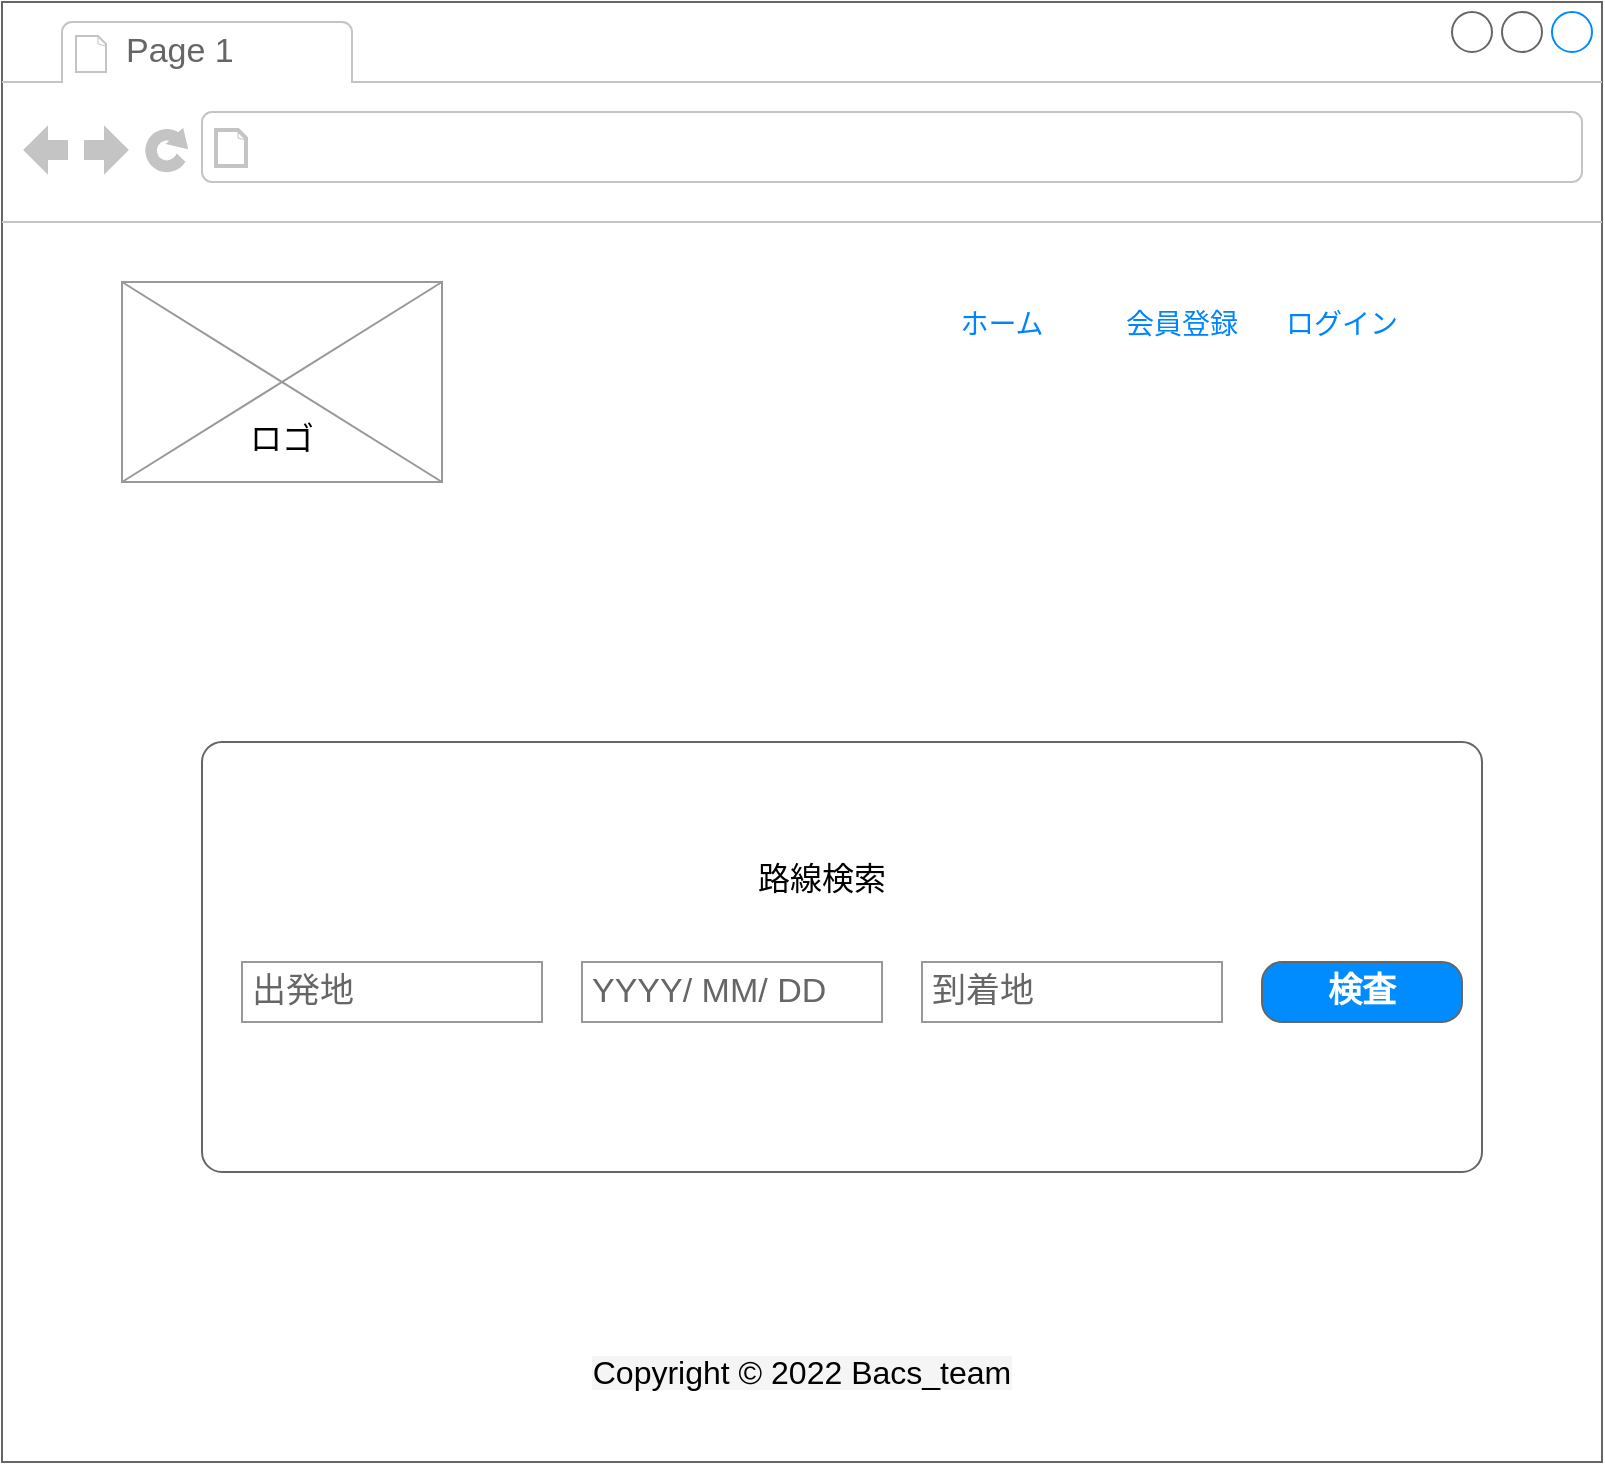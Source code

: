 <mxfile version="20.3.0" type="device" pages="9"><diagram id="NLjy5dB1aq1p4dFKhS8z" name="1.トップ・路線検索画面"><mxGraphModel dx="1181" dy="684" grid="1" gridSize="10" guides="1" tooltips="1" connect="1" arrows="1" fold="1" page="1" pageScale="1" pageWidth="1654" pageHeight="1169" math="0" shadow="0"><root><mxCell id="0"/><mxCell id="1" parent="0"/><mxCell id="G9aM43kREO4Wa5VVWulM-1" value="" style="strokeWidth=1;shadow=0;dashed=0;align=center;html=1;shape=mxgraph.mockup.containers.browserWindow;rSize=0;strokeColor=#666666;strokeColor2=#008cff;strokeColor3=#c4c4c4;mainText=,;recursiveResize=0;" parent="1" vertex="1"><mxGeometry x="170" y="100" width="800" height="730" as="geometry"/></mxCell><mxCell id="G9aM43kREO4Wa5VVWulM-2" value="Page 1" style="strokeWidth=1;shadow=0;dashed=0;align=center;html=1;shape=mxgraph.mockup.containers.anchor;fontSize=17;fontColor=#666666;align=left;" parent="G9aM43kREO4Wa5VVWulM-1" vertex="1"><mxGeometry x="60" y="12" width="110" height="26" as="geometry"/></mxCell><mxCell id="G9aM43kREO4Wa5VVWulM-11" value="" style="verticalLabelPosition=bottom;shadow=0;dashed=0;align=center;html=1;verticalAlign=top;strokeWidth=1;shape=mxgraph.mockup.graphics.simpleIcon;strokeColor=#999999;" parent="G9aM43kREO4Wa5VVWulM-1" vertex="1"><mxGeometry x="60" y="140" width="160" height="100" as="geometry"/></mxCell><mxCell id="G9aM43kREO4Wa5VVWulM-22" value="" style="shape=mxgraph.mockup.containers.marginRect;rectMarginTop=10;strokeColor=#666666;strokeWidth=1;dashed=0;rounded=1;arcSize=5;recursiveResize=0;" parent="G9aM43kREO4Wa5VVWulM-1" vertex="1"><mxGeometry x="100" y="360" width="640" height="225" as="geometry"/></mxCell><mxCell id="G9aM43kREO4Wa5VVWulM-24" value="出発地" style="strokeWidth=1;shadow=0;dashed=0;align=center;html=1;shape=mxgraph.mockup.forms.pwField;strokeColor=#999999;mainText=;align=left;fontColor=#666666;fontSize=17;spacingLeft=3;" parent="G9aM43kREO4Wa5VVWulM-22" vertex="1"><mxGeometry x="20" y="120" width="150" height="30" as="geometry"/></mxCell><mxCell id="G9aM43kREO4Wa5VVWulM-25" value="到着地" style="strokeWidth=1;shadow=0;dashed=0;align=center;html=1;shape=mxgraph.mockup.forms.pwField;strokeColor=#999999;mainText=;align=left;fontColor=#666666;fontSize=17;spacingLeft=3;" parent="G9aM43kREO4Wa5VVWulM-22" vertex="1"><mxGeometry x="360" y="120" width="150" height="30" as="geometry"/></mxCell><mxCell id="G9aM43kREO4Wa5VVWulM-26" value="検査" style="strokeWidth=1;shadow=0;dashed=0;align=center;html=1;shape=mxgraph.mockup.buttons.button;strokeColor=#666666;fontColor=#ffffff;mainText=;buttonStyle=round;fontSize=17;fontStyle=1;fillColor=#008cff;whiteSpace=wrap;" parent="G9aM43kREO4Wa5VVWulM-22" vertex="1"><mxGeometry x="530" y="120" width="100" height="30" as="geometry"/></mxCell><mxCell id="G9aM43kREO4Wa5VVWulM-32" value="&lt;font style=&quot;font-size: 16px;&quot;&gt;路線検索&lt;/font&gt;" style="text;html=1;strokeColor=none;fillColor=none;align=center;verticalAlign=middle;whiteSpace=wrap;rounded=0;" parent="G9aM43kREO4Wa5VVWulM-22" vertex="1"><mxGeometry x="260" y="55" width="100" height="45" as="geometry"/></mxCell><mxCell id="G9aM43kREO4Wa5VVWulM-34" value="YYYY/ MM/ DD" style="strokeWidth=1;shadow=0;dashed=0;align=center;html=1;shape=mxgraph.mockup.forms.pwField;strokeColor=#999999;mainText=;align=left;fontColor=#666666;fontSize=17;spacingLeft=3;" parent="G9aM43kREO4Wa5VVWulM-22" vertex="1"><mxGeometry x="190" y="120" width="150" height="30" as="geometry"/></mxCell><mxCell id="G9aM43kREO4Wa5VVWulM-28" value="会員登録" style="fillColor=none;strokeColor=none;fontSize=14;fontColor=#0085FC;" parent="G9aM43kREO4Wa5VVWulM-1" vertex="1"><mxGeometry x="560" y="140" width="60" height="40" as="geometry"/></mxCell><mxCell id="G9aM43kREO4Wa5VVWulM-29" value="ログイン" style="fillColor=none;strokeColor=none;fontSize=14;fontColor=#0085FC;" parent="G9aM43kREO4Wa5VVWulM-1" vertex="1"><mxGeometry x="640" y="140" width="60" height="40" as="geometry"/></mxCell><mxCell id="G9aM43kREO4Wa5VVWulM-31" value="ホーム" style="fillColor=none;strokeColor=none;fontSize=14;fontColor=#0085FC;" parent="G9aM43kREO4Wa5VVWulM-1" vertex="1"><mxGeometry x="470" y="140" width="60" height="40" as="geometry"/></mxCell><mxCell id="G9aM43kREO4Wa5VVWulM-33" value="&lt;font style=&quot;font-size: 16px;&quot;&gt;ロゴ&lt;/font&gt;" style="text;html=1;strokeColor=none;fillColor=none;align=center;verticalAlign=middle;whiteSpace=wrap;rounded=0;" parent="G9aM43kREO4Wa5VVWulM-1" vertex="1"><mxGeometry x="90" y="195" width="100" height="45" as="geometry"/></mxCell><mxCell id="stW26_oCa2x9dyYn_2s4-1" value="&lt;span style=&quot;font-family: &amp;quot;Open San&amp;quot;, sans-serif; font-size: medium; background-color: rgb(245, 245, 245);&quot;&gt;Copyright © 2022 Bacs_team&lt;/span&gt;" style="text;html=1;strokeColor=none;fillColor=none;align=center;verticalAlign=middle;whiteSpace=wrap;rounded=0;fontSize=16;" vertex="1" parent="G9aM43kREO4Wa5VVWulM-1"><mxGeometry x="290" y="670" width="220" height="30" as="geometry"/></mxCell></root></mxGraphModel></diagram><diagram id="pvoEFQ6vo6BsrMONTTcI" name="2.路線検索結果"><mxGraphModel dx="1181" dy="684" grid="1" gridSize="10" guides="1" tooltips="1" connect="1" arrows="1" fold="1" page="1" pageScale="1" pageWidth="1654" pageHeight="1169" math="0" shadow="0"><root><mxCell id="0"/><mxCell id="1" parent="0"/><mxCell id="Wne5-qgznIKG84duiR-0-1" value="2" style="strokeWidth=1;shadow=0;dashed=0;align=center;html=1;shape=mxgraph.mockup.containers.browserWindow;rSize=0;strokeColor=#666666;strokeColor2=#008cff;strokeColor3=#c4c4c4;mainText=,;recursiveResize=0;fontSize=16;" parent="1" vertex="1"><mxGeometry x="120" y="150" width="830" height="660" as="geometry"/></mxCell><mxCell id="Wne5-qgznIKG84duiR-0-2" value="Page 1" style="strokeWidth=1;shadow=0;dashed=0;align=center;html=1;shape=mxgraph.mockup.containers.anchor;fontSize=17;fontColor=#666666;align=left;" parent="Wne5-qgznIKG84duiR-0-1" vertex="1"><mxGeometry x="60" y="12" width="110" height="26" as="geometry"/></mxCell><mxCell id="Wne5-qgznIKG84duiR-0-4" value="" style="shape=mxgraph.mockup.containers.marginRect;rectMarginTop=10;strokeColor=#666666;strokeWidth=1;dashed=0;rounded=1;arcSize=5;recursiveResize=0;fontSize=16;" parent="Wne5-qgznIKG84duiR-0-1" vertex="1"><mxGeometry x="80" y="160" width="480" height="230" as="geometry"/></mxCell><mxCell id="Wne5-qgznIKG84duiR-0-5" value="検索条件" style="shape=rect;strokeColor=none;fillColor=#FFFFFF;strokeWidth=1;dashed=0;rounded=1;arcSize=20;fontColor=#000000;fontSize=17;spacing=2;spacingTop=-2;align=left;autosize=1;spacingLeft=4;resizeWidth=0;resizeHeight=0;perimeter=none;" parent="Wne5-qgznIKG84duiR-0-4" vertex="1"><mxGeometry x="5" width="90" height="30" as="geometry"/></mxCell><mxCell id="Wne5-qgznIKG84duiR-0-27" value="" style="strokeWidth=1;shadow=0;dashed=0;align=center;html=1;shape=mxgraph.mockup.text.textBox;fontColor=#666666;align=left;fontSize=17;spacingLeft=4;spacingTop=-3;strokeColor=#666666;mainText=;fillColor=#FFFFFF;" parent="Wne5-qgznIKG84duiR-0-4" vertex="1"><mxGeometry x="220" y="40" width="70" height="30" as="geometry"/></mxCell><mxCell id="Wne5-qgznIKG84duiR-0-31" value="" style="strokeWidth=1;shadow=0;dashed=0;align=center;html=1;shape=mxgraph.mockup.text.textBox;fontColor=#666666;align=left;fontSize=17;spacingLeft=4;spacingTop=-3;strokeColor=#666666;mainText=;fillColor=#FFFFFF;" parent="Wne5-qgznIKG84duiR-0-4" vertex="1"><mxGeometry x="350" y="40" width="70" height="30" as="geometry"/></mxCell><mxCell id="Wne5-qgznIKG84duiR-0-32" value="" style="strokeWidth=1;shadow=0;dashed=0;align=center;html=1;shape=mxgraph.mockup.forms.comboBox;strokeColor=#999999;fillColor=#ddeeff;align=left;fillColor2=#aaddff;mainText=;fontColor=#666666;fontSize=17;spacingLeft=3;" parent="Wne5-qgznIKG84duiR-0-4" vertex="1"><mxGeometry x="40" y="40" width="130" height="30" as="geometry"/></mxCell><mxCell id="Wne5-qgznIKG84duiR-0-33" value="" style="strokeWidth=1;shadow=0;dashed=0;align=center;html=1;shape=mxgraph.mockup.forms.comboBox;strokeColor=#999999;fillColor=#ddeeff;align=left;fillColor2=#aaddff;mainText=;fontColor=#666666;fontSize=17;spacingLeft=3;" parent="Wne5-qgznIKG84duiR-0-4" vertex="1"><mxGeometry x="40" y="130" width="130" height="30" as="geometry"/></mxCell><mxCell id="Wne5-qgznIKG84duiR-0-34" value="" style="strokeWidth=1;shadow=0;dashed=0;align=center;html=1;shape=mxgraph.mockup.forms.comboBox;strokeColor=#999999;fillColor=#ddeeff;align=left;fillColor2=#aaddff;mainText=;fontColor=#666666;fontSize=17;spacingLeft=3;" parent="Wne5-qgznIKG84duiR-0-4" vertex="1"><mxGeometry x="270" y="130" width="130" height="30" as="geometry"/></mxCell><mxCell id="Wne5-qgznIKG84duiR-0-35" value="検索" style="html=1;shadow=0;dashed=0;shape=mxgraph.bootstrap.rrect;rSize=5;strokeColor=none;strokeWidth=1;fillColor=#6C767D;fontColor=#FFFFFF;whiteSpace=wrap;align=center;verticalAlign=middle;spacingLeft=0;fontStyle=0;fontSize=16;spacing=5;" parent="Wne5-qgznIKG84duiR-0-4" vertex="1"><mxGeometry x="300" y="180" width="100" height="40" as="geometry"/></mxCell><mxCell id="Wne5-qgznIKG84duiR-0-36" value="年" style="text;html=1;strokeColor=none;fillColor=none;align=center;verticalAlign=middle;whiteSpace=wrap;rounded=0;fontSize=16;fontColor=#000000;" parent="Wne5-qgznIKG84duiR-0-4" vertex="1"><mxGeometry x="160" y="40" width="60" height="30" as="geometry"/></mxCell><mxCell id="Wne5-qgznIKG84duiR-0-37" value="月" style="text;html=1;strokeColor=none;fillColor=none;align=center;verticalAlign=middle;whiteSpace=wrap;rounded=0;fontSize=16;fontColor=#000000;" parent="Wne5-qgznIKG84duiR-0-4" vertex="1"><mxGeometry x="280" y="40" width="60" height="30" as="geometry"/></mxCell><mxCell id="Wne5-qgznIKG84duiR-0-38" value="日" style="text;html=1;strokeColor=none;fillColor=none;align=center;verticalAlign=middle;whiteSpace=wrap;rounded=0;fontSize=16;fontColor=#000000;" parent="Wne5-qgznIKG84duiR-0-4" vertex="1"><mxGeometry x="410" y="40" width="60" height="30" as="geometry"/></mxCell><mxCell id="Wne5-qgznIKG84duiR-0-39" value="出発地" style="text;html=1;strokeColor=none;fillColor=none;align=center;verticalAlign=middle;whiteSpace=wrap;rounded=0;fontSize=16;fontColor=#000000;" parent="Wne5-qgznIKG84duiR-0-4" vertex="1"><mxGeometry x="40" y="100" width="60" height="30" as="geometry"/></mxCell><mxCell id="Wne5-qgznIKG84duiR-0-40" value="到着地" style="text;html=1;strokeColor=none;fillColor=none;align=center;verticalAlign=middle;whiteSpace=wrap;rounded=0;fontSize=16;fontColor=#000000;" parent="Wne5-qgznIKG84duiR-0-4" vertex="1"><mxGeometry x="270" y="100" width="60" height="30" as="geometry"/></mxCell><mxCell id="Wne5-qgznIKG84duiR-0-41" value="〜" style="text;html=1;strokeColor=none;fillColor=none;align=center;verticalAlign=middle;whiteSpace=wrap;rounded=0;fontSize=16;fontColor=#000000;" parent="Wne5-qgznIKG84duiR-0-4" vertex="1"><mxGeometry x="190" y="130" width="60" height="30" as="geometry"/></mxCell><mxCell id="JwkOP6D7TIXcJb8Xa9_N-1" value="" style="shape=table;startSize=0;container=1;collapsible=0;childLayout=tableLayout;" parent="Wne5-qgznIKG84duiR-0-1" vertex="1"><mxGeometry x="70" y="420" width="710" height="160" as="geometry"/></mxCell><mxCell id="JwkOP6D7TIXcJb8Xa9_N-2" value="" style="shape=tableRow;horizontal=0;startSize=0;swimlaneHead=0;swimlaneBody=0;top=0;left=0;bottom=0;right=0;collapsible=0;dropTarget=0;fillColor=none;points=[[0,0.5],[1,0.5]];portConstraint=eastwest;" parent="JwkOP6D7TIXcJb8Xa9_N-1" vertex="1"><mxGeometry width="710" height="53" as="geometry"/></mxCell><mxCell id="JwkOP6D7TIXcJb8Xa9_N-3" value="&lt;font style=&quot;font-size: 16px;&quot;&gt;No&lt;/font&gt;" style="shape=partialRectangle;html=1;whiteSpace=wrap;connectable=0;overflow=hidden;fillColor=none;top=0;left=0;bottom=0;right=0;pointerEvents=1;" parent="JwkOP6D7TIXcJb8Xa9_N-2" vertex="1"><mxGeometry width="89" height="53" as="geometry"><mxRectangle width="89" height="53" as="alternateBounds"/></mxGeometry></mxCell><mxCell id="JwkOP6D7TIXcJb8Xa9_N-4" value="&lt;font style=&quot;font-size: 16px;&quot;&gt;路線ID&lt;/font&gt;" style="shape=partialRectangle;html=1;whiteSpace=wrap;connectable=0;overflow=hidden;fillColor=none;top=0;left=0;bottom=0;right=0;pointerEvents=1;" parent="JwkOP6D7TIXcJb8Xa9_N-2" vertex="1"><mxGeometry x="89" width="89" height="53" as="geometry"><mxRectangle width="89" height="53" as="alternateBounds"/></mxGeometry></mxCell><mxCell id="JwkOP6D7TIXcJb8Xa9_N-5" value="&lt;font style=&quot;font-size: 16px;&quot;&gt;BUS_ID&lt;/font&gt;" style="shape=partialRectangle;html=1;whiteSpace=wrap;connectable=0;overflow=hidden;fillColor=none;top=0;left=0;bottom=0;right=0;pointerEvents=1;" parent="JwkOP6D7TIXcJb8Xa9_N-2" vertex="1"><mxGeometry x="178" width="88" height="53" as="geometry"><mxRectangle width="88" height="53" as="alternateBounds"/></mxGeometry></mxCell><mxCell id="JwkOP6D7TIXcJb8Xa9_N-6" value="&lt;span style=&quot;font-size: 16px;&quot;&gt;出発&lt;/span&gt;" style="shape=partialRectangle;html=1;whiteSpace=wrap;connectable=0;overflow=hidden;fillColor=none;top=0;left=0;bottom=0;right=0;pointerEvents=1;" parent="JwkOP6D7TIXcJb8Xa9_N-2" vertex="1"><mxGeometry x="266" width="89" height="53" as="geometry"><mxRectangle width="89" height="53" as="alternateBounds"/></mxGeometry></mxCell><mxCell id="JwkOP6D7TIXcJb8Xa9_N-7" value="&lt;span style=&quot;font-size: 16px;&quot;&gt;到着&lt;/span&gt;" style="shape=partialRectangle;html=1;whiteSpace=wrap;connectable=0;overflow=hidden;fillColor=none;top=0;left=0;bottom=0;right=0;pointerEvents=1;" parent="JwkOP6D7TIXcJb8Xa9_N-2" vertex="1"><mxGeometry x="355" width="89" height="53" as="geometry"><mxRectangle width="89" height="53" as="alternateBounds"/></mxGeometry></mxCell><mxCell id="JwkOP6D7TIXcJb8Xa9_N-8" value="&lt;span style=&quot;font-size: 16px;&quot;&gt;空席数&lt;/span&gt;" style="shape=partialRectangle;html=1;whiteSpace=wrap;connectable=0;overflow=hidden;fillColor=none;top=0;left=0;bottom=0;right=0;pointerEvents=1;" parent="JwkOP6D7TIXcJb8Xa9_N-2" vertex="1"><mxGeometry x="444" width="89" height="53" as="geometry"><mxRectangle width="89" height="53" as="alternateBounds"/></mxGeometry></mxCell><mxCell id="JwkOP6D7TIXcJb8Xa9_N-9" value="&lt;span style=&quot;font-size: 16px;&quot;&gt;料金&lt;/span&gt;" style="shape=partialRectangle;html=1;whiteSpace=wrap;connectable=0;overflow=hidden;fillColor=none;top=0;left=0;bottom=0;right=0;pointerEvents=1;" parent="JwkOP6D7TIXcJb8Xa9_N-2" vertex="1"><mxGeometry x="533" width="88" height="53" as="geometry"><mxRectangle width="88" height="53" as="alternateBounds"/></mxGeometry></mxCell><mxCell id="JwkOP6D7TIXcJb8Xa9_N-10" value="&lt;span style=&quot;font-size: 16px;&quot;&gt;予約&lt;/span&gt;" style="shape=partialRectangle;html=1;whiteSpace=wrap;connectable=0;overflow=hidden;fillColor=none;top=0;left=0;bottom=0;right=0;pointerEvents=1;" parent="JwkOP6D7TIXcJb8Xa9_N-2" vertex="1"><mxGeometry x="621" width="89" height="53" as="geometry"><mxRectangle width="89" height="53" as="alternateBounds"/></mxGeometry></mxCell><mxCell id="JwkOP6D7TIXcJb8Xa9_N-11" value="" style="shape=tableRow;horizontal=0;startSize=0;swimlaneHead=0;swimlaneBody=0;top=0;left=0;bottom=0;right=0;collapsible=0;dropTarget=0;fillColor=none;points=[[0,0.5],[1,0.5]];portConstraint=eastwest;" parent="JwkOP6D7TIXcJb8Xa9_N-1" vertex="1"><mxGeometry y="53" width="710" height="54" as="geometry"/></mxCell><mxCell id="JwkOP6D7TIXcJb8Xa9_N-12" value="&lt;span style=&quot;font-size: 16px;&quot;&gt;１&lt;/span&gt;" style="shape=partialRectangle;html=1;whiteSpace=wrap;connectable=0;overflow=hidden;fillColor=none;top=0;left=0;bottom=0;right=0;pointerEvents=1;" parent="JwkOP6D7TIXcJb8Xa9_N-11" vertex="1"><mxGeometry width="89" height="54" as="geometry"><mxRectangle width="89" height="54" as="alternateBounds"/></mxGeometry></mxCell><mxCell id="JwkOP6D7TIXcJb8Xa9_N-13" value="&lt;span style=&quot;font-size: 16px;&quot;&gt;１&lt;/span&gt;" style="shape=partialRectangle;html=1;whiteSpace=wrap;connectable=0;overflow=hidden;fillColor=none;top=0;left=0;bottom=0;right=0;pointerEvents=1;" parent="JwkOP6D7TIXcJb8Xa9_N-11" vertex="1"><mxGeometry x="89" width="89" height="54" as="geometry"><mxRectangle width="89" height="54" as="alternateBounds"/></mxGeometry></mxCell><mxCell id="JwkOP6D7TIXcJb8Xa9_N-14" value="&lt;meta charset=&quot;utf-8&quot;&gt;&lt;span style=&quot;color: rgb(0, 0, 0); font-family: Helvetica; font-size: 16px; font-style: normal; font-variant-ligatures: normal; font-variant-caps: normal; font-weight: 400; letter-spacing: normal; orphans: 2; text-align: center; text-indent: 0px; text-transform: none; widows: 2; word-spacing: 0px; -webkit-text-stroke-width: 0px; background-color: rgb(248, 249, 250); text-decoration-thickness: initial; text-decoration-style: initial; text-decoration-color: initial; float: none; display: inline !important;&quot;&gt;１&lt;/span&gt;" style="shape=partialRectangle;html=1;whiteSpace=wrap;connectable=0;overflow=hidden;fillColor=none;top=0;left=0;bottom=0;right=0;pointerEvents=1;" parent="JwkOP6D7TIXcJb8Xa9_N-11" vertex="1"><mxGeometry x="178" width="88" height="54" as="geometry"><mxRectangle width="88" height="54" as="alternateBounds"/></mxGeometry></mxCell><mxCell id="JwkOP6D7TIXcJb8Xa9_N-15" value="" style="shape=partialRectangle;html=1;whiteSpace=wrap;connectable=0;overflow=hidden;fillColor=none;top=0;left=0;bottom=0;right=0;pointerEvents=1;" parent="JwkOP6D7TIXcJb8Xa9_N-11" vertex="1"><mxGeometry x="266" width="89" height="54" as="geometry"><mxRectangle width="89" height="54" as="alternateBounds"/></mxGeometry></mxCell><mxCell id="JwkOP6D7TIXcJb8Xa9_N-16" value="" style="shape=partialRectangle;html=1;whiteSpace=wrap;connectable=0;overflow=hidden;fillColor=none;top=0;left=0;bottom=0;right=0;pointerEvents=1;" parent="JwkOP6D7TIXcJb8Xa9_N-11" vertex="1"><mxGeometry x="355" width="89" height="54" as="geometry"><mxRectangle width="89" height="54" as="alternateBounds"/></mxGeometry></mxCell><mxCell id="JwkOP6D7TIXcJb8Xa9_N-17" value="&lt;font style=&quot;font-size: 16px;&quot;&gt;10&lt;/font&gt;" style="shape=partialRectangle;html=1;whiteSpace=wrap;connectable=0;overflow=hidden;fillColor=none;top=0;left=0;bottom=0;right=0;pointerEvents=1;" parent="JwkOP6D7TIXcJb8Xa9_N-11" vertex="1"><mxGeometry x="444" width="89" height="54" as="geometry"><mxRectangle width="89" height="54" as="alternateBounds"/></mxGeometry></mxCell><mxCell id="JwkOP6D7TIXcJb8Xa9_N-18" value="" style="shape=partialRectangle;html=1;whiteSpace=wrap;connectable=0;overflow=hidden;fillColor=none;top=0;left=0;bottom=0;right=0;pointerEvents=1;" parent="JwkOP6D7TIXcJb8Xa9_N-11" vertex="1"><mxGeometry x="533" width="88" height="54" as="geometry"><mxRectangle width="88" height="54" as="alternateBounds"/></mxGeometry></mxCell><mxCell id="JwkOP6D7TIXcJb8Xa9_N-19" value="" style="shape=partialRectangle;html=1;whiteSpace=wrap;connectable=0;overflow=hidden;fillColor=none;top=0;left=0;bottom=0;right=0;pointerEvents=1;" parent="JwkOP6D7TIXcJb8Xa9_N-11" vertex="1"><mxGeometry x="621" width="89" height="54" as="geometry"><mxRectangle width="89" height="54" as="alternateBounds"/></mxGeometry></mxCell><mxCell id="JwkOP6D7TIXcJb8Xa9_N-20" value="" style="shape=tableRow;horizontal=0;startSize=0;swimlaneHead=0;swimlaneBody=0;top=0;left=0;bottom=0;right=0;collapsible=0;dropTarget=0;fillColor=none;points=[[0,0.5],[1,0.5]];portConstraint=eastwest;" parent="JwkOP6D7TIXcJb8Xa9_N-1" vertex="1"><mxGeometry y="107" width="710" height="53" as="geometry"/></mxCell><mxCell id="JwkOP6D7TIXcJb8Xa9_N-21" value="&lt;span style=&quot;font-size: 16px;&quot;&gt;２&lt;/span&gt;" style="shape=partialRectangle;html=1;whiteSpace=wrap;connectable=0;overflow=hidden;fillColor=none;top=0;left=0;bottom=0;right=0;pointerEvents=1;" parent="JwkOP6D7TIXcJb8Xa9_N-20" vertex="1"><mxGeometry width="89" height="53" as="geometry"><mxRectangle width="89" height="53" as="alternateBounds"/></mxGeometry></mxCell><mxCell id="JwkOP6D7TIXcJb8Xa9_N-22" value="&lt;font style=&quot;font-size: 16px;&quot;&gt;２&lt;/font&gt;" style="shape=partialRectangle;html=1;whiteSpace=wrap;connectable=0;overflow=hidden;fillColor=none;top=0;left=0;bottom=0;right=0;pointerEvents=1;" parent="JwkOP6D7TIXcJb8Xa9_N-20" vertex="1"><mxGeometry x="89" width="89" height="53" as="geometry"><mxRectangle width="89" height="53" as="alternateBounds"/></mxGeometry></mxCell><mxCell id="JwkOP6D7TIXcJb8Xa9_N-23" value="&lt;font style=&quot;font-size: 15px;&quot;&gt;７&lt;/font&gt;" style="shape=partialRectangle;html=1;whiteSpace=wrap;connectable=0;overflow=hidden;fillColor=none;top=0;left=0;bottom=0;right=0;pointerEvents=1;" parent="JwkOP6D7TIXcJb8Xa9_N-20" vertex="1"><mxGeometry x="178" width="88" height="53" as="geometry"><mxRectangle width="88" height="53" as="alternateBounds"/></mxGeometry></mxCell><mxCell id="JwkOP6D7TIXcJb8Xa9_N-24" value="&lt;span style=&quot;font-size: 16px;&quot;&gt;東京&lt;/span&gt;&lt;br style=&quot;font-size: 16px;&quot;&gt;&lt;span style=&quot;font-size: 16px;&quot;&gt;10:00発&lt;/span&gt;" style="shape=partialRectangle;html=1;whiteSpace=wrap;connectable=0;overflow=hidden;fillColor=none;top=0;left=0;bottom=0;right=0;pointerEvents=1;" parent="JwkOP6D7TIXcJb8Xa9_N-20" vertex="1"><mxGeometry x="266" width="89" height="53" as="geometry"><mxRectangle width="89" height="53" as="alternateBounds"/></mxGeometry></mxCell><mxCell id="JwkOP6D7TIXcJb8Xa9_N-25" value="&lt;span style=&quot;font-size: 16px;&quot;&gt;名古屋&lt;/span&gt;&lt;br style=&quot;font-size: 16px;&quot;&gt;&lt;span style=&quot;font-size: 16px;&quot;&gt;15:00発&lt;/span&gt;" style="shape=partialRectangle;html=1;whiteSpace=wrap;connectable=0;overflow=hidden;fillColor=none;top=0;left=0;bottom=0;right=0;pointerEvents=1;" parent="JwkOP6D7TIXcJb8Xa9_N-20" vertex="1"><mxGeometry x="355" width="89" height="53" as="geometry"><mxRectangle width="89" height="53" as="alternateBounds"/></mxGeometry></mxCell><mxCell id="JwkOP6D7TIXcJb8Xa9_N-26" value="" style="shape=partialRectangle;html=1;whiteSpace=wrap;connectable=0;overflow=hidden;fillColor=none;top=0;left=0;bottom=0;right=0;pointerEvents=1;" parent="JwkOP6D7TIXcJb8Xa9_N-20" vertex="1"><mxGeometry x="444" width="89" height="53" as="geometry"><mxRectangle width="89" height="53" as="alternateBounds"/></mxGeometry></mxCell><mxCell id="JwkOP6D7TIXcJb8Xa9_N-27" value="&lt;span style=&quot;font-size: 16px;&quot;&gt;￥3000&lt;/span&gt;" style="shape=partialRectangle;html=1;whiteSpace=wrap;connectable=0;overflow=hidden;fillColor=none;top=0;left=0;bottom=0;right=0;pointerEvents=1;" parent="JwkOP6D7TIXcJb8Xa9_N-20" vertex="1"><mxGeometry x="533" width="88" height="53" as="geometry"><mxRectangle width="88" height="53" as="alternateBounds"/></mxGeometry></mxCell><mxCell id="JwkOP6D7TIXcJb8Xa9_N-28" value="&lt;span style=&quot;font-size: 16px;&quot;&gt;満席&lt;/span&gt;" style="shape=partialRectangle;html=1;whiteSpace=wrap;connectable=0;overflow=hidden;fillColor=none;top=0;left=0;bottom=0;right=0;pointerEvents=1;" parent="JwkOP6D7TIXcJb8Xa9_N-20" vertex="1"><mxGeometry x="621" width="89" height="53" as="geometry"><mxRectangle width="89" height="53" as="alternateBounds"/></mxGeometry></mxCell><mxCell id="Wne5-qgznIKG84duiR-0-110" value="予約" style="html=1;shadow=0;dashed=0;shape=mxgraph.bootstrap.rrect;rSize=5;strokeColor=none;strokeWidth=1;fillColor=#6C767D;fontColor=#FFFFFF;whiteSpace=wrap;align=center;verticalAlign=middle;spacingLeft=0;fontStyle=0;fontSize=16;spacing=5;" parent="Wne5-qgznIKG84duiR-0-1" vertex="1"><mxGeometry x="695" y="483" width="80" height="34" as="geometry"/></mxCell><mxCell id="Wne5-qgznIKG84duiR-0-105" value="名古屋&lt;br&gt;17:00発" style="shape=partialRectangle;html=1;whiteSpace=wrap;connectable=0;overflow=hidden;fillColor=none;top=0;left=0;bottom=0;right=0;pointerEvents=1;fontSize=16;fontColor=#000000;" parent="Wne5-qgznIKG84duiR-0-1" vertex="1"><mxGeometry x="420" y="478" width="96" height="44" as="geometry"><mxRectangle width="96" height="44" as="alternateBounds"/></mxGeometry></mxCell><mxCell id="Wne5-qgznIKG84duiR-0-104" value="東京&lt;br&gt;12:00発" style="shape=partialRectangle;html=1;whiteSpace=wrap;connectable=0;overflow=hidden;fillColor=none;top=0;left=0;bottom=0;right=0;pointerEvents=1;fontSize=16;fontColor=#000000;" parent="Wne5-qgznIKG84duiR-0-1" vertex="1"><mxGeometry x="340" y="478" width="95" height="44" as="geometry"><mxRectangle width="95" height="44" as="alternateBounds"/></mxGeometry></mxCell><mxCell id="Wne5-qgznIKG84duiR-0-107" value="0" style="shape=partialRectangle;html=1;whiteSpace=wrap;connectable=0;overflow=hidden;fillColor=none;top=0;left=0;bottom=0;right=0;pointerEvents=1;fontSize=16;fontColor=#000000;" parent="Wne5-qgznIKG84duiR-0-1" vertex="1"><mxGeometry x="510" y="530" width="96" height="44" as="geometry"><mxRectangle width="96" height="44" as="alternateBounds"/></mxGeometry></mxCell><mxCell id="Wne5-qgznIKG84duiR-0-108" value="￥3100" style="shape=partialRectangle;html=1;whiteSpace=wrap;connectable=0;overflow=hidden;fillColor=none;top=0;left=0;bottom=0;right=0;pointerEvents=1;fontSize=16;fontColor=#000000;" parent="Wne5-qgznIKG84duiR-0-1" vertex="1"><mxGeometry x="600" y="478" width="95" height="44" as="geometry"><mxRectangle width="95" height="44" as="alternateBounds"/></mxGeometry></mxCell><mxCell id="_ZOnRZOBkpmov6yKpUGy-1" value="&lt;span style=&quot;font-family: &amp;quot;Open San&amp;quot;, sans-serif; font-size: medium; background-color: rgb(245, 245, 245);&quot;&gt;Copyright © 2022 Bacs_team&lt;/span&gt;" style="text;html=1;strokeColor=none;fillColor=none;align=center;verticalAlign=middle;whiteSpace=wrap;rounded=0;fontSize=16;" vertex="1" parent="Wne5-qgznIKG84duiR-0-1"><mxGeometry x="315" y="610" width="220" height="30" as="geometry"/></mxCell></root></mxGraphModel></diagram><diagram id="Km5vxLXBg4qKLxB7kijK" name="3.座席指定"><mxGraphModel dx="1687" dy="2146" grid="1" gridSize="10" guides="1" tooltips="1" connect="1" arrows="1" fold="1" page="1" pageScale="1" pageWidth="1654" pageHeight="1169" math="0" shadow="0"><root><mxCell id="0"/><mxCell id="1" parent="0"/><mxCell id="WxCXHzdlDXmCt1_F8xSk-1" value="" style="strokeWidth=1;shadow=0;dashed=0;align=center;html=1;shape=mxgraph.mockup.containers.browserWindow;rSize=0;strokeColor=#666666;strokeColor2=#008cff;strokeColor3=#c4c4c4;mainText=,;recursiveResize=0;fontSize=16;fontColor=#000000;fillColor=#FFFFFF;" parent="1" vertex="1"><mxGeometry x="90" y="-730" width="920" height="710" as="geometry"/></mxCell><mxCell id="WxCXHzdlDXmCt1_F8xSk-2" value="Page 1" style="strokeWidth=1;shadow=0;dashed=0;align=center;html=1;shape=mxgraph.mockup.containers.anchor;fontSize=17;fontColor=#666666;align=left;fillColor=#FFFFFF;" parent="WxCXHzdlDXmCt1_F8xSk-1" vertex="1"><mxGeometry x="60" y="12" width="110" height="26" as="geometry"/></mxCell><mxCell id="WxCXHzdlDXmCt1_F8xSk-4" value="座席指定" style="text;strokeColor=none;fillColor=none;html=1;fontSize=24;fontStyle=1;verticalAlign=middle;align=center;fontColor=#000000;" parent="WxCXHzdlDXmCt1_F8xSk-1" vertex="1"><mxGeometry x="65" y="126" width="100" height="40" as="geometry"/></mxCell><mxCell id="WxCXHzdlDXmCt1_F8xSk-5" value="" style="shape=table;startSize=0;container=1;collapsible=0;childLayout=tableLayout;fontSize=16;fontColor=#000000;fillColor=#FFFFFF;" parent="WxCXHzdlDXmCt1_F8xSk-1" vertex="1"><mxGeometry x="65" y="180" width="295" height="86" as="geometry"/></mxCell><mxCell id="WxCXHzdlDXmCt1_F8xSk-6" value="" style="shape=tableRow;horizontal=0;startSize=0;swimlaneHead=0;swimlaneBody=0;top=0;left=0;bottom=0;right=0;collapsible=0;dropTarget=0;fillColor=none;points=[[0,0.5],[1,0.5]];portConstraint=eastwest;fontSize=16;fontColor=#000000;" parent="WxCXHzdlDXmCt1_F8xSk-5" vertex="1"><mxGeometry width="295" height="30" as="geometry"/></mxCell><mxCell id="WxCXHzdlDXmCt1_F8xSk-7" value="日付" style="shape=partialRectangle;html=1;whiteSpace=wrap;connectable=0;overflow=hidden;fillColor=#E6E6E6;top=0;left=0;bottom=0;right=0;pointerEvents=1;fontSize=16;gradientColor=none;strokeColor=#666666;" parent="WxCXHzdlDXmCt1_F8xSk-6" vertex="1"><mxGeometry width="125" height="30" as="geometry"><mxRectangle width="125" height="30" as="alternateBounds"/></mxGeometry></mxCell><mxCell id="WxCXHzdlDXmCt1_F8xSk-8" value="2013年05月05日" style="shape=partialRectangle;html=1;whiteSpace=wrap;connectable=0;overflow=hidden;fillColor=none;top=0;left=0;bottom=0;right=0;pointerEvents=1;fontSize=16;fontColor=#000000;" parent="WxCXHzdlDXmCt1_F8xSk-6" vertex="1"><mxGeometry x="125" width="170" height="30" as="geometry"><mxRectangle width="170" height="30" as="alternateBounds"/></mxGeometry></mxCell><mxCell id="WxCXHzdlDXmCt1_F8xSk-9" value="" style="shape=tableRow;horizontal=0;startSize=0;swimlaneHead=0;swimlaneBody=0;top=0;left=0;bottom=0;right=0;collapsible=0;dropTarget=0;fillColor=none;points=[[0,0.5],[1,0.5]];portConstraint=eastwest;fontSize=16;fontColor=#000000;" parent="WxCXHzdlDXmCt1_F8xSk-5" vertex="1"><mxGeometry y="30" width="295" height="28" as="geometry"/></mxCell><mxCell id="WxCXHzdlDXmCt1_F8xSk-10" value="出発" style="shape=partialRectangle;html=1;whiteSpace=wrap;connectable=0;overflow=hidden;fillColor=#E6E6E6;top=0;left=0;bottom=0;right=0;pointerEvents=1;fontSize=16;gradientColor=none;strokeColor=#666666;" parent="WxCXHzdlDXmCt1_F8xSk-9" vertex="1"><mxGeometry width="125" height="28" as="geometry"><mxRectangle width="125" height="28" as="alternateBounds"/></mxGeometry></mxCell><mxCell id="WxCXHzdlDXmCt1_F8xSk-11" value="東京（10：00）" style="shape=partialRectangle;html=1;whiteSpace=wrap;connectable=0;overflow=hidden;fillColor=none;top=0;left=0;bottom=0;right=0;pointerEvents=1;fontSize=16;fontColor=#000000;" parent="WxCXHzdlDXmCt1_F8xSk-9" vertex="1"><mxGeometry x="125" width="170" height="28" as="geometry"><mxRectangle width="170" height="28" as="alternateBounds"/></mxGeometry></mxCell><mxCell id="WxCXHzdlDXmCt1_F8xSk-12" value="" style="shape=tableRow;horizontal=0;startSize=0;swimlaneHead=0;swimlaneBody=0;top=0;left=0;bottom=0;right=0;collapsible=0;dropTarget=0;fillColor=none;points=[[0,0.5],[1,0.5]];portConstraint=eastwest;fontSize=16;fontColor=#000000;" parent="WxCXHzdlDXmCt1_F8xSk-5" vertex="1"><mxGeometry y="58" width="295" height="28" as="geometry"/></mxCell><mxCell id="WxCXHzdlDXmCt1_F8xSk-13" value="到着" style="shape=partialRectangle;html=1;whiteSpace=wrap;connectable=0;overflow=hidden;fillColor=#E6E6E6;top=0;left=0;bottom=0;right=0;pointerEvents=1;fontSize=16;gradientColor=none;strokeColor=#666666;" parent="WxCXHzdlDXmCt1_F8xSk-12" vertex="1"><mxGeometry width="125" height="28" as="geometry"><mxRectangle width="125" height="28" as="alternateBounds"/></mxGeometry></mxCell><mxCell id="WxCXHzdlDXmCt1_F8xSk-14" value="名古屋（15：00）" style="shape=partialRectangle;html=1;whiteSpace=wrap;connectable=0;overflow=hidden;fillColor=none;top=0;left=0;bottom=0;right=0;pointerEvents=1;fontSize=16;fontColor=#000000;" parent="WxCXHzdlDXmCt1_F8xSk-12" vertex="1"><mxGeometry x="125" width="170" height="28" as="geometry"><mxRectangle width="170" height="28" as="alternateBounds"/></mxGeometry></mxCell><mxCell id="WxCXHzdlDXmCt1_F8xSk-15" value="" style="line;strokeWidth=2;html=1;fontSize=16;fontColor=#000000;fillColor=#E6E6E6;gradientColor=none;" parent="WxCXHzdlDXmCt1_F8xSk-1" vertex="1"><mxGeometry x="65" y="320" width="295" height="10" as="geometry"/></mxCell><mxCell id="WxCXHzdlDXmCt1_F8xSk-16" value="1席あたりの料金" style="text;html=1;strokeColor=none;fillColor=none;align=left;verticalAlign=middle;whiteSpace=wrap;rounded=0;fontSize=16;fontColor=#000000;" parent="WxCXHzdlDXmCt1_F8xSk-1" vertex="1"><mxGeometry x="65" y="290" width="185" height="30" as="geometry"/></mxCell><mxCell id="WxCXHzdlDXmCt1_F8xSk-17" value="￥3,000" style="text;html=1;strokeColor=none;fillColor=none;align=left;verticalAlign=middle;whiteSpace=wrap;rounded=0;fontSize=16;fontColor=#000000;" parent="WxCXHzdlDXmCt1_F8xSk-1" vertex="1"><mxGeometry x="290" y="290" width="70" height="30" as="geometry"/></mxCell><mxCell id="WxCXHzdlDXmCt1_F8xSk-18" value="" style="shape=mxgraph.mockup.containers.marginRect;rectMarginTop=10;strokeColor=#666666;strokeWidth=1;dashed=0;rounded=1;arcSize=5;recursiveResize=0;fontSize=16;fontColor=#000000;fillColor=#E6E6E6;gradientColor=none;" parent="WxCXHzdlDXmCt1_F8xSk-1" vertex="1"><mxGeometry x="60" y="390" width="815" height="230" as="geometry"/></mxCell><mxCell id="WxCXHzdlDXmCt1_F8xSk-19" value="予約する座席を選択して、予約ボタンを押下してください。" style="shape=rect;strokeColor=none;fillColor=#FFFFFF;strokeWidth=1;dashed=0;rounded=1;arcSize=20;fontColor=#000000;fontSize=17;spacing=2;spacingTop=-2;align=left;autosize=1;spacingLeft=4;resizeWidth=0;resizeHeight=0;perimeter=none;labelBackgroundColor=none;" parent="WxCXHzdlDXmCt1_F8xSk-1" vertex="1"><mxGeometry x="65" y="370" width="480" height="30" as="geometry"/></mxCell><mxCell id="WxCXHzdlDXmCt1_F8xSk-168" value="予約" style="html=1;shadow=0;dashed=0;shape=mxgraph.bootstrap.rrect;rSize=5;strokeColor=none;strokeWidth=1;fillColor=#6C767D;fontColor=#FFFFFF;whiteSpace=wrap;align=left;verticalAlign=middle;spacingLeft=0;fontStyle=1;fontSize=14;spacing=5;labelBackgroundColor=none;" parent="WxCXHzdlDXmCt1_F8xSk-1" vertex="1"><mxGeometry x="300" y="640" width="50" height="20" as="geometry"/></mxCell><mxCell id="WxCXHzdlDXmCt1_F8xSk-169" value="" style="strokeWidth=1;shadow=0;dashed=0;align=center;html=1;shape=mxgraph.mockup.containers.browserWindow;rSize=0;strokeColor=#666666;strokeColor2=#008cff;strokeColor3=#c4c4c4;mainText=,;recursiveResize=0;fontSize=16;fontColor=#000000;fillColor=#FFFFFF;" parent="WxCXHzdlDXmCt1_F8xSk-1" vertex="1"><mxGeometry width="920" height="710" as="geometry"/></mxCell><mxCell id="WxCXHzdlDXmCt1_F8xSk-170" value="Page 1" style="strokeWidth=1;shadow=0;dashed=0;align=center;html=1;shape=mxgraph.mockup.containers.anchor;fontSize=17;fontColor=#666666;align=left;fillColor=#FFFFFF;" parent="WxCXHzdlDXmCt1_F8xSk-169" vertex="1"><mxGeometry x="60" y="12" width="110" height="26" as="geometry"/></mxCell><mxCell id="WxCXHzdlDXmCt1_F8xSk-171" value="座席指定" style="text;strokeColor=none;fillColor=none;html=1;fontSize=24;fontStyle=1;verticalAlign=middle;align=center;fontColor=#000000;" parent="WxCXHzdlDXmCt1_F8xSk-169" vertex="1"><mxGeometry x="65" y="126" width="100" height="40" as="geometry"/></mxCell><mxCell id="WxCXHzdlDXmCt1_F8xSk-172" value="" style="shape=table;startSize=0;container=1;collapsible=0;childLayout=tableLayout;fontSize=16;fontColor=#000000;fillColor=#FFFFFF;" parent="WxCXHzdlDXmCt1_F8xSk-169" vertex="1"><mxGeometry x="65" y="180" width="295" height="86" as="geometry"/></mxCell><mxCell id="WxCXHzdlDXmCt1_F8xSk-173" value="" style="shape=tableRow;horizontal=0;startSize=0;swimlaneHead=0;swimlaneBody=0;top=0;left=0;bottom=0;right=0;collapsible=0;dropTarget=0;fillColor=none;points=[[0,0.5],[1,0.5]];portConstraint=eastwest;fontSize=16;fontColor=#000000;" parent="WxCXHzdlDXmCt1_F8xSk-172" vertex="1"><mxGeometry width="295" height="30" as="geometry"/></mxCell><mxCell id="WxCXHzdlDXmCt1_F8xSk-174" value="日付" style="shape=partialRectangle;html=1;whiteSpace=wrap;connectable=0;overflow=hidden;fillColor=#E6E6E6;top=0;left=0;bottom=0;right=0;pointerEvents=1;fontSize=16;gradientColor=none;strokeColor=#666666;" parent="WxCXHzdlDXmCt1_F8xSk-173" vertex="1"><mxGeometry width="125" height="30" as="geometry"><mxRectangle width="125" height="30" as="alternateBounds"/></mxGeometry></mxCell><mxCell id="WxCXHzdlDXmCt1_F8xSk-175" value="2013年05月05日" style="shape=partialRectangle;html=1;whiteSpace=wrap;connectable=0;overflow=hidden;fillColor=none;top=0;left=0;bottom=0;right=0;pointerEvents=1;fontSize=16;fontColor=#000000;" parent="WxCXHzdlDXmCt1_F8xSk-173" vertex="1"><mxGeometry x="125" width="170" height="30" as="geometry"><mxRectangle width="170" height="30" as="alternateBounds"/></mxGeometry></mxCell><mxCell id="WxCXHzdlDXmCt1_F8xSk-176" value="" style="shape=tableRow;horizontal=0;startSize=0;swimlaneHead=0;swimlaneBody=0;top=0;left=0;bottom=0;right=0;collapsible=0;dropTarget=0;fillColor=none;points=[[0,0.5],[1,0.5]];portConstraint=eastwest;fontSize=16;fontColor=#000000;" parent="WxCXHzdlDXmCt1_F8xSk-172" vertex="1"><mxGeometry y="30" width="295" height="28" as="geometry"/></mxCell><mxCell id="WxCXHzdlDXmCt1_F8xSk-177" value="出発" style="shape=partialRectangle;html=1;whiteSpace=wrap;connectable=0;overflow=hidden;fillColor=#E6E6E6;top=0;left=0;bottom=0;right=0;pointerEvents=1;fontSize=16;gradientColor=none;strokeColor=#666666;" parent="WxCXHzdlDXmCt1_F8xSk-176" vertex="1"><mxGeometry width="125" height="28" as="geometry"><mxRectangle width="125" height="28" as="alternateBounds"/></mxGeometry></mxCell><mxCell id="WxCXHzdlDXmCt1_F8xSk-178" value="東京（10：00）" style="shape=partialRectangle;html=1;whiteSpace=wrap;connectable=0;overflow=hidden;fillColor=none;top=0;left=0;bottom=0;right=0;pointerEvents=1;fontSize=16;fontColor=#000000;" parent="WxCXHzdlDXmCt1_F8xSk-176" vertex="1"><mxGeometry x="125" width="170" height="28" as="geometry"><mxRectangle width="170" height="28" as="alternateBounds"/></mxGeometry></mxCell><mxCell id="WxCXHzdlDXmCt1_F8xSk-179" value="" style="shape=tableRow;horizontal=0;startSize=0;swimlaneHead=0;swimlaneBody=0;top=0;left=0;bottom=0;right=0;collapsible=0;dropTarget=0;fillColor=none;points=[[0,0.5],[1,0.5]];portConstraint=eastwest;fontSize=16;fontColor=#000000;" parent="WxCXHzdlDXmCt1_F8xSk-172" vertex="1"><mxGeometry y="58" width="295" height="28" as="geometry"/></mxCell><mxCell id="WxCXHzdlDXmCt1_F8xSk-180" value="到着" style="shape=partialRectangle;html=1;whiteSpace=wrap;connectable=0;overflow=hidden;fillColor=#E6E6E6;top=0;left=0;bottom=0;right=0;pointerEvents=1;fontSize=16;gradientColor=none;strokeColor=#666666;" parent="WxCXHzdlDXmCt1_F8xSk-179" vertex="1"><mxGeometry width="125" height="28" as="geometry"><mxRectangle width="125" height="28" as="alternateBounds"/></mxGeometry></mxCell><mxCell id="WxCXHzdlDXmCt1_F8xSk-181" value="名古屋（15：00）" style="shape=partialRectangle;html=1;whiteSpace=wrap;connectable=0;overflow=hidden;fillColor=none;top=0;left=0;bottom=0;right=0;pointerEvents=1;fontSize=16;fontColor=#000000;" parent="WxCXHzdlDXmCt1_F8xSk-179" vertex="1"><mxGeometry x="125" width="170" height="28" as="geometry"><mxRectangle width="170" height="28" as="alternateBounds"/></mxGeometry></mxCell><mxCell id="WxCXHzdlDXmCt1_F8xSk-182" value="" style="line;strokeWidth=2;html=1;fontSize=16;fontColor=#000000;fillColor=#E6E6E6;gradientColor=none;" parent="WxCXHzdlDXmCt1_F8xSk-169" vertex="1"><mxGeometry x="65" y="320" width="295" height="10" as="geometry"/></mxCell><mxCell id="WxCXHzdlDXmCt1_F8xSk-183" value="1席あたりの料金" style="text;html=1;strokeColor=none;fillColor=none;align=left;verticalAlign=middle;whiteSpace=wrap;rounded=0;fontSize=16;fontColor=#000000;" parent="WxCXHzdlDXmCt1_F8xSk-169" vertex="1"><mxGeometry x="65" y="290" width="185" height="30" as="geometry"/></mxCell><mxCell id="WxCXHzdlDXmCt1_F8xSk-184" value="￥3,000" style="text;html=1;strokeColor=none;fillColor=none;align=left;verticalAlign=middle;whiteSpace=wrap;rounded=0;fontSize=16;fontColor=#000000;" parent="WxCXHzdlDXmCt1_F8xSk-169" vertex="1"><mxGeometry x="290" y="290" width="70" height="30" as="geometry"/></mxCell><mxCell id="WxCXHzdlDXmCt1_F8xSk-185" value="" style="shape=mxgraph.mockup.containers.marginRect;rectMarginTop=10;strokeColor=#666666;strokeWidth=1;dashed=0;rounded=1;arcSize=5;recursiveResize=0;fontSize=16;fontColor=#000000;fillColor=#E6E6E6;gradientColor=none;" parent="WxCXHzdlDXmCt1_F8xSk-169" vertex="1"><mxGeometry x="60" y="390" width="815" height="230" as="geometry"/></mxCell><mxCell id="WxCXHzdlDXmCt1_F8xSk-186" value="予約する座席を選択して、予約ボタンを押下してください。" style="shape=rect;strokeColor=none;fillColor=#FFFFFF;strokeWidth=1;dashed=0;rounded=1;arcSize=20;fontColor=#000000;fontSize=17;spacing=2;spacingTop=-2;align=left;autosize=1;spacingLeft=4;resizeWidth=0;resizeHeight=0;perimeter=none;labelBackgroundColor=none;" parent="WxCXHzdlDXmCt1_F8xSk-169" vertex="1"><mxGeometry x="65" y="370" width="480" height="30" as="geometry"/></mxCell><mxCell id="WxCXHzdlDXmCt1_F8xSk-187" value="&lt;font style=&quot;font-size: 18px;&quot;&gt;予約&lt;/font&gt;" style="html=1;shadow=0;dashed=0;shape=mxgraph.bootstrap.rrect;rSize=5;strokeColor=none;strokeWidth=1;fillColor=#6C767D;fontColor=#FFFFFF;whiteSpace=wrap;align=left;verticalAlign=middle;spacingLeft=0;fontStyle=1;fontSize=14;spacing=5;labelBackgroundColor=none;" parent="WxCXHzdlDXmCt1_F8xSk-169" vertex="1"><mxGeometry x="280" y="640" width="70" height="30" as="geometry"/></mxCell><mxCell id="WxCXHzdlDXmCt1_F8xSk-227" value="&lt;span style=&quot;font-size: 18px;&quot;&gt;戻る&lt;/span&gt;" style="html=1;shadow=0;dashed=0;shape=mxgraph.bootstrap.rrect;rSize=5;strokeColor=none;strokeWidth=1;fillColor=#6C767D;fontColor=#FFFFFF;whiteSpace=wrap;align=left;verticalAlign=middle;spacingLeft=0;fontStyle=1;fontSize=14;spacing=5;labelBackgroundColor=none;" parent="WxCXHzdlDXmCt1_F8xSk-169" vertex="1"><mxGeometry x="545" y="640" width="70" height="30" as="geometry"/></mxCell><mxCell id="WxCXHzdlDXmCt1_F8xSk-69" value="" style="shape=table;startSize=0;container=1;collapsible=0;childLayout=tableLayout;labelBackgroundColor=none;fontSize=16;fontColor=#000000;fillColor=#FFFFFF;gradientColor=none;" parent="1" vertex="1"><mxGeometry x="230" y="-310" width="650" height="178" as="geometry"/></mxCell><mxCell id="WxCXHzdlDXmCt1_F8xSk-70" value="" style="shape=tableRow;horizontal=0;startSize=0;swimlaneHead=0;swimlaneBody=0;top=0;left=0;bottom=0;right=0;collapsible=0;dropTarget=0;fillColor=none;points=[[0,0.5],[1,0.5]];portConstraint=eastwest;labelBackgroundColor=none;fontSize=16;fontColor=#000000;" parent="WxCXHzdlDXmCt1_F8xSk-69" vertex="1"><mxGeometry width="650" height="36" as="geometry"/></mxCell><mxCell id="WxCXHzdlDXmCt1_F8xSk-71" value="" style="shape=partialRectangle;html=1;whiteSpace=wrap;connectable=0;overflow=hidden;fillColor=none;top=0;left=0;bottom=0;right=0;pointerEvents=1;labelBackgroundColor=none;fontSize=16;fontColor=#000000;" parent="WxCXHzdlDXmCt1_F8xSk-70" vertex="1"><mxGeometry width="59" height="36" as="geometry"><mxRectangle width="59" height="36" as="alternateBounds"/></mxGeometry></mxCell><mxCell id="WxCXHzdlDXmCt1_F8xSk-72" value="1" style="shape=partialRectangle;html=1;whiteSpace=wrap;connectable=0;overflow=hidden;fillColor=none;top=0;left=0;bottom=0;right=0;pointerEvents=1;labelBackgroundColor=none;fontSize=16;fontColor=#000000;" parent="WxCXHzdlDXmCt1_F8xSk-70" vertex="1"><mxGeometry x="59" width="59" height="36" as="geometry"><mxRectangle width="59" height="36" as="alternateBounds"/></mxGeometry></mxCell><mxCell id="WxCXHzdlDXmCt1_F8xSk-73" value="2" style="shape=partialRectangle;html=1;whiteSpace=wrap;connectable=0;overflow=hidden;fillColor=none;top=0;left=0;bottom=0;right=0;pointerEvents=1;labelBackgroundColor=none;fontSize=16;fontColor=#000000;" parent="WxCXHzdlDXmCt1_F8xSk-70" vertex="1"><mxGeometry x="118" width="59" height="36" as="geometry"><mxRectangle width="59" height="36" as="alternateBounds"/></mxGeometry></mxCell><mxCell id="WxCXHzdlDXmCt1_F8xSk-74" value="3" style="shape=partialRectangle;html=1;whiteSpace=wrap;connectable=0;overflow=hidden;fillColor=none;top=0;left=0;bottom=0;right=0;pointerEvents=1;labelBackgroundColor=none;fontSize=16;fontColor=#000000;" parent="WxCXHzdlDXmCt1_F8xSk-70" vertex="1"><mxGeometry x="177" width="59" height="36" as="geometry"><mxRectangle width="59" height="36" as="alternateBounds"/></mxGeometry></mxCell><mxCell id="WxCXHzdlDXmCt1_F8xSk-75" value="4" style="shape=partialRectangle;html=1;whiteSpace=wrap;connectable=0;overflow=hidden;fillColor=none;top=0;left=0;bottom=0;right=0;pointerEvents=1;labelBackgroundColor=none;fontSize=16;fontColor=#000000;" parent="WxCXHzdlDXmCt1_F8xSk-70" vertex="1"><mxGeometry x="236" width="59" height="36" as="geometry"><mxRectangle width="59" height="36" as="alternateBounds"/></mxGeometry></mxCell><mxCell id="WxCXHzdlDXmCt1_F8xSk-76" value="5" style="shape=partialRectangle;html=1;whiteSpace=wrap;connectable=0;overflow=hidden;fillColor=none;top=0;left=0;bottom=0;right=0;pointerEvents=1;labelBackgroundColor=none;fontSize=16;fontColor=#000000;" parent="WxCXHzdlDXmCt1_F8xSk-70" vertex="1"><mxGeometry x="295" width="60" height="36" as="geometry"><mxRectangle width="60" height="36" as="alternateBounds"/></mxGeometry></mxCell><mxCell id="WxCXHzdlDXmCt1_F8xSk-77" value="6" style="shape=partialRectangle;html=1;whiteSpace=wrap;connectable=0;overflow=hidden;fillColor=none;top=0;left=0;bottom=0;right=0;pointerEvents=1;labelBackgroundColor=none;fontSize=16;fontColor=#000000;" parent="WxCXHzdlDXmCt1_F8xSk-70" vertex="1"><mxGeometry x="355" width="59" height="36" as="geometry"><mxRectangle width="59" height="36" as="alternateBounds"/></mxGeometry></mxCell><mxCell id="WxCXHzdlDXmCt1_F8xSk-78" value="7" style="shape=partialRectangle;html=1;whiteSpace=wrap;connectable=0;overflow=hidden;fillColor=none;top=0;left=0;bottom=0;right=0;pointerEvents=1;labelBackgroundColor=none;fontSize=16;fontColor=#000000;" parent="WxCXHzdlDXmCt1_F8xSk-70" vertex="1"><mxGeometry x="414" width="59" height="36" as="geometry"><mxRectangle width="59" height="36" as="alternateBounds"/></mxGeometry></mxCell><mxCell id="WxCXHzdlDXmCt1_F8xSk-79" value="8" style="shape=partialRectangle;html=1;whiteSpace=wrap;connectable=0;overflow=hidden;fillColor=none;top=0;left=0;bottom=0;right=0;pointerEvents=1;labelBackgroundColor=none;fontSize=16;fontColor=#000000;" parent="WxCXHzdlDXmCt1_F8xSk-70" vertex="1"><mxGeometry x="473" width="59" height="36" as="geometry"><mxRectangle width="59" height="36" as="alternateBounds"/></mxGeometry></mxCell><mxCell id="WxCXHzdlDXmCt1_F8xSk-80" value="9" style="shape=partialRectangle;html=1;whiteSpace=wrap;connectable=0;overflow=hidden;fillColor=none;top=0;left=0;bottom=0;right=0;pointerEvents=1;labelBackgroundColor=none;fontSize=16;fontColor=#000000;" parent="WxCXHzdlDXmCt1_F8xSk-70" vertex="1"><mxGeometry x="532" width="59" height="36" as="geometry"><mxRectangle width="59" height="36" as="alternateBounds"/></mxGeometry></mxCell><mxCell id="WxCXHzdlDXmCt1_F8xSk-81" value="" style="shape=partialRectangle;html=1;whiteSpace=wrap;connectable=0;overflow=hidden;fillColor=none;top=0;left=0;bottom=0;right=0;pointerEvents=1;labelBackgroundColor=none;fontSize=16;fontColor=#000000;" parent="WxCXHzdlDXmCt1_F8xSk-70" vertex="1"><mxGeometry x="591" width="59" height="36" as="geometry"><mxRectangle width="59" height="36" as="alternateBounds"/></mxGeometry></mxCell><mxCell id="WxCXHzdlDXmCt1_F8xSk-82" value="" style="shape=tableRow;horizontal=0;startSize=0;swimlaneHead=0;swimlaneBody=0;top=0;left=0;bottom=0;right=0;collapsible=0;dropTarget=0;fillColor=none;points=[[0,0.5],[1,0.5]];portConstraint=eastwest;labelBackgroundColor=none;fontSize=16;fontColor=#000000;" parent="WxCXHzdlDXmCt1_F8xSk-69" vertex="1"><mxGeometry y="36" width="650" height="34" as="geometry"/></mxCell><mxCell id="WxCXHzdlDXmCt1_F8xSk-83" value="" style="shape=partialRectangle;html=1;whiteSpace=wrap;connectable=0;overflow=hidden;fillColor=none;top=0;left=0;bottom=0;right=0;pointerEvents=1;labelBackgroundColor=none;fontSize=16;fontColor=#000000;" parent="WxCXHzdlDXmCt1_F8xSk-82" vertex="1"><mxGeometry width="59" height="34" as="geometry"><mxRectangle width="59" height="34" as="alternateBounds"/></mxGeometry></mxCell><mxCell id="WxCXHzdlDXmCt1_F8xSk-84" value="" style="shape=partialRectangle;html=1;whiteSpace=wrap;connectable=0;overflow=hidden;fillColor=none;top=0;left=0;bottom=0;right=0;pointerEvents=1;labelBackgroundColor=none;fontSize=16;fontColor=#000000;" parent="WxCXHzdlDXmCt1_F8xSk-82" vertex="1"><mxGeometry x="59" width="59" height="34" as="geometry"><mxRectangle width="59" height="34" as="alternateBounds"/></mxGeometry></mxCell><mxCell id="WxCXHzdlDXmCt1_F8xSk-85" value="" style="shape=partialRectangle;html=1;whiteSpace=wrap;connectable=0;overflow=hidden;fillColor=#ffcccc;top=0;left=0;bottom=0;right=0;pointerEvents=1;labelBackgroundColor=none;fontSize=16;strokeColor=#36393d;" parent="WxCXHzdlDXmCt1_F8xSk-82" vertex="1"><mxGeometry x="118" width="59" height="34" as="geometry"><mxRectangle width="59" height="34" as="alternateBounds"/></mxGeometry></mxCell><mxCell id="WxCXHzdlDXmCt1_F8xSk-86" value="" style="shape=partialRectangle;html=1;whiteSpace=wrap;connectable=0;overflow=hidden;fillColor=#ffcccc;top=0;left=0;bottom=0;right=0;pointerEvents=1;labelBackgroundColor=none;fontSize=16;strokeColor=#36393d;" parent="WxCXHzdlDXmCt1_F8xSk-82" vertex="1"><mxGeometry x="177" width="59" height="34" as="geometry"><mxRectangle width="59" height="34" as="alternateBounds"/></mxGeometry></mxCell><mxCell id="WxCXHzdlDXmCt1_F8xSk-87" value="" style="shape=partialRectangle;html=1;whiteSpace=wrap;connectable=0;overflow=hidden;fillColor=#ffcccc;top=0;left=0;bottom=0;right=0;pointerEvents=1;labelBackgroundColor=none;fontSize=16;strokeColor=#36393d;" parent="WxCXHzdlDXmCt1_F8xSk-82" vertex="1"><mxGeometry x="236" width="59" height="34" as="geometry"><mxRectangle width="59" height="34" as="alternateBounds"/></mxGeometry></mxCell><mxCell id="WxCXHzdlDXmCt1_F8xSk-88" value="" style="shape=partialRectangle;html=1;whiteSpace=wrap;connectable=0;overflow=hidden;fillColor=none;top=0;left=0;bottom=0;right=0;pointerEvents=1;labelBackgroundColor=none;fontSize=16;fontColor=#000000;" parent="WxCXHzdlDXmCt1_F8xSk-82" vertex="1"><mxGeometry x="295" width="60" height="34" as="geometry"><mxRectangle width="60" height="34" as="alternateBounds"/></mxGeometry></mxCell><mxCell id="WxCXHzdlDXmCt1_F8xSk-89" value="" style="shape=partialRectangle;html=1;whiteSpace=wrap;connectable=0;overflow=hidden;fillColor=#ffcccc;top=0;left=0;bottom=0;right=0;pointerEvents=1;labelBackgroundColor=none;fontSize=16;strokeColor=#36393d;" parent="WxCXHzdlDXmCt1_F8xSk-82" vertex="1"><mxGeometry x="355" width="59" height="34" as="geometry"><mxRectangle width="59" height="34" as="alternateBounds"/></mxGeometry></mxCell><mxCell id="WxCXHzdlDXmCt1_F8xSk-90" value="" style="shape=partialRectangle;html=1;whiteSpace=wrap;connectable=0;overflow=hidden;fillColor=#ffcccc;top=0;left=0;bottom=0;right=0;pointerEvents=1;labelBackgroundColor=none;fontSize=16;strokeColor=#36393d;" parent="WxCXHzdlDXmCt1_F8xSk-82" vertex="1"><mxGeometry x="414" width="59" height="34" as="geometry"><mxRectangle width="59" height="34" as="alternateBounds"/></mxGeometry></mxCell><mxCell id="WxCXHzdlDXmCt1_F8xSk-91" value="" style="shape=partialRectangle;html=1;whiteSpace=wrap;connectable=0;overflow=hidden;fillColor=#ffcccc;top=0;left=0;bottom=0;right=0;pointerEvents=1;labelBackgroundColor=none;fontSize=16;strokeColor=#36393d;" parent="WxCXHzdlDXmCt1_F8xSk-82" vertex="1"><mxGeometry x="473" width="59" height="34" as="geometry"><mxRectangle width="59" height="34" as="alternateBounds"/></mxGeometry></mxCell><mxCell id="WxCXHzdlDXmCt1_F8xSk-92" value="" style="shape=partialRectangle;html=1;whiteSpace=wrap;connectable=0;overflow=hidden;fillColor=none;top=0;left=0;bottom=0;right=0;pointerEvents=1;labelBackgroundColor=none;fontSize=16;fontColor=#000000;" parent="WxCXHzdlDXmCt1_F8xSk-82" vertex="1"><mxGeometry x="532" width="59" height="34" as="geometry"><mxRectangle width="59" height="34" as="alternateBounds"/></mxGeometry></mxCell><mxCell id="WxCXHzdlDXmCt1_F8xSk-93" value="A" style="shape=partialRectangle;html=1;whiteSpace=wrap;connectable=0;overflow=hidden;fillColor=none;top=0;left=0;bottom=0;right=0;pointerEvents=1;labelBackgroundColor=none;fontSize=16;fontColor=#000000;" parent="WxCXHzdlDXmCt1_F8xSk-82" vertex="1"><mxGeometry x="591" width="59" height="34" as="geometry"><mxRectangle width="59" height="34" as="alternateBounds"/></mxGeometry></mxCell><mxCell id="WxCXHzdlDXmCt1_F8xSk-94" value="" style="shape=tableRow;horizontal=0;startSize=0;swimlaneHead=0;swimlaneBody=0;top=0;left=0;bottom=0;right=0;collapsible=0;dropTarget=0;fillColor=none;points=[[0,0.5],[1,0.5]];portConstraint=eastwest;labelBackgroundColor=none;fontSize=16;fontColor=#000000;" parent="WxCXHzdlDXmCt1_F8xSk-69" vertex="1"><mxGeometry y="70" width="650" height="36" as="geometry"/></mxCell><mxCell id="WxCXHzdlDXmCt1_F8xSk-95" value="" style="shape=partialRectangle;html=1;whiteSpace=wrap;connectable=0;overflow=hidden;fillColor=none;top=0;left=0;bottom=0;right=0;pointerEvents=1;labelBackgroundColor=none;fontSize=16;fontColor=#000000;" parent="WxCXHzdlDXmCt1_F8xSk-94" vertex="1"><mxGeometry width="59" height="36" as="geometry"><mxRectangle width="59" height="36" as="alternateBounds"/></mxGeometry></mxCell><mxCell id="WxCXHzdlDXmCt1_F8xSk-96" value="" style="shape=partialRectangle;html=1;whiteSpace=wrap;connectable=0;overflow=hidden;fillColor=#ffcccc;top=0;left=0;bottom=0;right=0;pointerEvents=1;labelBackgroundColor=none;fontSize=16;strokeColor=#36393d;" parent="WxCXHzdlDXmCt1_F8xSk-94" vertex="1"><mxGeometry x="59" width="59" height="36" as="geometry"><mxRectangle width="59" height="36" as="alternateBounds"/></mxGeometry></mxCell><mxCell id="WxCXHzdlDXmCt1_F8xSk-97" value="" style="shape=partialRectangle;html=1;whiteSpace=wrap;connectable=0;overflow=hidden;fillColor=none;top=0;left=0;bottom=0;right=0;pointerEvents=1;labelBackgroundColor=none;fontSize=16;fontColor=#000000;" parent="WxCXHzdlDXmCt1_F8xSk-94" vertex="1"><mxGeometry x="118" width="59" height="36" as="geometry"><mxRectangle width="59" height="36" as="alternateBounds"/></mxGeometry></mxCell><mxCell id="WxCXHzdlDXmCt1_F8xSk-98" value="" style="shape=partialRectangle;html=1;whiteSpace=wrap;connectable=0;overflow=hidden;fillColor=#ffcccc;top=0;left=0;bottom=0;right=0;pointerEvents=1;labelBackgroundColor=none;fontSize=16;strokeColor=#36393d;" parent="WxCXHzdlDXmCt1_F8xSk-94" vertex="1"><mxGeometry x="177" width="59" height="36" as="geometry"><mxRectangle width="59" height="36" as="alternateBounds"/></mxGeometry></mxCell><mxCell id="WxCXHzdlDXmCt1_F8xSk-99" value="" style="shape=partialRectangle;html=1;whiteSpace=wrap;connectable=0;overflow=hidden;fillColor=#ffcccc;top=0;left=0;bottom=0;right=0;pointerEvents=1;labelBackgroundColor=none;fontSize=16;strokeColor=#36393d;" parent="WxCXHzdlDXmCt1_F8xSk-94" vertex="1"><mxGeometry x="236" width="59" height="36" as="geometry"><mxRectangle width="59" height="36" as="alternateBounds"/></mxGeometry></mxCell><mxCell id="WxCXHzdlDXmCt1_F8xSk-100" value="" style="shape=partialRectangle;html=1;whiteSpace=wrap;connectable=0;overflow=hidden;fillColor=none;top=0;left=0;bottom=0;right=0;pointerEvents=1;labelBackgroundColor=none;fontSize=16;fontColor=#000000;" parent="WxCXHzdlDXmCt1_F8xSk-94" vertex="1"><mxGeometry x="295" width="60" height="36" as="geometry"><mxRectangle width="60" height="36" as="alternateBounds"/></mxGeometry></mxCell><mxCell id="WxCXHzdlDXmCt1_F8xSk-101" value="" style="shape=partialRectangle;html=1;whiteSpace=wrap;connectable=0;overflow=hidden;fillColor=#ffcccc;top=0;left=0;bottom=0;right=0;pointerEvents=1;labelBackgroundColor=none;fontSize=16;strokeColor=#36393d;" parent="WxCXHzdlDXmCt1_F8xSk-94" vertex="1"><mxGeometry x="355" width="59" height="36" as="geometry"><mxRectangle width="59" height="36" as="alternateBounds"/></mxGeometry></mxCell><mxCell id="WxCXHzdlDXmCt1_F8xSk-102" value="" style="shape=partialRectangle;html=1;whiteSpace=wrap;connectable=0;overflow=hidden;fillColor=#ffcccc;top=0;left=0;bottom=0;right=0;pointerEvents=1;labelBackgroundColor=none;fontSize=16;strokeColor=#36393d;" parent="WxCXHzdlDXmCt1_F8xSk-94" vertex="1"><mxGeometry x="414" width="59" height="36" as="geometry"><mxRectangle width="59" height="36" as="alternateBounds"/></mxGeometry></mxCell><mxCell id="WxCXHzdlDXmCt1_F8xSk-103" value="" style="shape=partialRectangle;html=1;whiteSpace=wrap;connectable=0;overflow=hidden;fillColor=#ffcccc;top=0;left=0;bottom=0;right=0;pointerEvents=1;labelBackgroundColor=none;fontSize=16;strokeColor=#36393d;" parent="WxCXHzdlDXmCt1_F8xSk-94" vertex="1"><mxGeometry x="473" width="59" height="36" as="geometry"><mxRectangle width="59" height="36" as="alternateBounds"/></mxGeometry></mxCell><mxCell id="WxCXHzdlDXmCt1_F8xSk-104" value="" style="shape=partialRectangle;html=1;whiteSpace=wrap;connectable=0;overflow=hidden;fillColor=none;top=0;left=0;bottom=0;right=0;pointerEvents=1;labelBackgroundColor=none;fontSize=16;fontColor=#000000;" parent="WxCXHzdlDXmCt1_F8xSk-94" vertex="1"><mxGeometry x="532" width="59" height="36" as="geometry"><mxRectangle width="59" height="36" as="alternateBounds"/></mxGeometry></mxCell><mxCell id="WxCXHzdlDXmCt1_F8xSk-105" value="B" style="shape=partialRectangle;html=1;whiteSpace=wrap;connectable=0;overflow=hidden;fillColor=none;top=0;left=0;bottom=0;right=0;pointerEvents=1;labelBackgroundColor=none;fontSize=16;fontColor=#000000;" parent="WxCXHzdlDXmCt1_F8xSk-94" vertex="1"><mxGeometry x="591" width="59" height="36" as="geometry"><mxRectangle width="59" height="36" as="alternateBounds"/></mxGeometry></mxCell><mxCell id="WxCXHzdlDXmCt1_F8xSk-106" value="" style="shape=tableRow;horizontal=0;startSize=0;swimlaneHead=0;swimlaneBody=0;top=0;left=0;bottom=0;right=0;collapsible=0;dropTarget=0;fillColor=none;points=[[0,0.5],[1,0.5]];portConstraint=eastwest;labelBackgroundColor=none;fontSize=16;fontColor=#000000;" parent="WxCXHzdlDXmCt1_F8xSk-69" vertex="1"><mxGeometry y="106" width="650" height="36" as="geometry"/></mxCell><mxCell id="WxCXHzdlDXmCt1_F8xSk-107" value="" style="shape=partialRectangle;html=1;whiteSpace=wrap;connectable=0;overflow=hidden;fillColor=none;top=0;left=0;bottom=0;right=0;pointerEvents=1;labelBackgroundColor=none;fontSize=16;fontColor=#000000;" parent="WxCXHzdlDXmCt1_F8xSk-106" vertex="1"><mxGeometry width="59" height="36" as="geometry"><mxRectangle width="59" height="36" as="alternateBounds"/></mxGeometry></mxCell><mxCell id="WxCXHzdlDXmCt1_F8xSk-108" value="" style="shape=partialRectangle;html=1;whiteSpace=wrap;connectable=0;overflow=hidden;fillColor=#ffcccc;top=0;left=0;bottom=0;right=0;pointerEvents=1;labelBackgroundColor=none;fontSize=16;strokeColor=#36393d;" parent="WxCXHzdlDXmCt1_F8xSk-106" vertex="1"><mxGeometry x="59" width="59" height="36" as="geometry"><mxRectangle width="59" height="36" as="alternateBounds"/></mxGeometry></mxCell><mxCell id="WxCXHzdlDXmCt1_F8xSk-109" value="" style="shape=partialRectangle;html=1;whiteSpace=wrap;connectable=0;overflow=hidden;fillColor=none;top=0;left=0;bottom=0;right=0;pointerEvents=1;labelBackgroundColor=none;fontSize=16;fontColor=#000000;" parent="WxCXHzdlDXmCt1_F8xSk-106" vertex="1"><mxGeometry x="118" width="59" height="36" as="geometry"><mxRectangle width="59" height="36" as="alternateBounds"/></mxGeometry></mxCell><mxCell id="WxCXHzdlDXmCt1_F8xSk-110" value="" style="shape=partialRectangle;html=1;whiteSpace=wrap;connectable=0;overflow=hidden;fillColor=#ffcccc;top=0;left=0;bottom=0;right=0;pointerEvents=1;labelBackgroundColor=none;fontSize=16;strokeColor=#36393d;" parent="WxCXHzdlDXmCt1_F8xSk-106" vertex="1"><mxGeometry x="177" width="59" height="36" as="geometry"><mxRectangle width="59" height="36" as="alternateBounds"/></mxGeometry></mxCell><mxCell id="WxCXHzdlDXmCt1_F8xSk-111" value="" style="shape=partialRectangle;html=1;whiteSpace=wrap;connectable=0;overflow=hidden;fillColor=#ffcccc;top=0;left=0;bottom=0;right=0;pointerEvents=1;labelBackgroundColor=none;fontSize=16;strokeColor=#36393d;" parent="WxCXHzdlDXmCt1_F8xSk-106" vertex="1"><mxGeometry x="236" width="59" height="36" as="geometry"><mxRectangle width="59" height="36" as="alternateBounds"/></mxGeometry></mxCell><mxCell id="WxCXHzdlDXmCt1_F8xSk-112" value="" style="shape=partialRectangle;html=1;whiteSpace=wrap;connectable=0;overflow=hidden;fillColor=none;top=0;left=0;bottom=0;right=0;pointerEvents=1;labelBackgroundColor=none;fontSize=16;fontColor=#000000;" parent="WxCXHzdlDXmCt1_F8xSk-106" vertex="1"><mxGeometry x="295" width="60" height="36" as="geometry"><mxRectangle width="60" height="36" as="alternateBounds"/></mxGeometry></mxCell><mxCell id="WxCXHzdlDXmCt1_F8xSk-113" value="" style="shape=partialRectangle;html=1;whiteSpace=wrap;connectable=0;overflow=hidden;fillColor=#ffcccc;top=0;left=0;bottom=0;right=0;pointerEvents=1;labelBackgroundColor=none;fontSize=16;strokeColor=#36393d;" parent="WxCXHzdlDXmCt1_F8xSk-106" vertex="1"><mxGeometry x="355" width="59" height="36" as="geometry"><mxRectangle width="59" height="36" as="alternateBounds"/></mxGeometry></mxCell><mxCell id="WxCXHzdlDXmCt1_F8xSk-114" value="" style="shape=partialRectangle;html=1;whiteSpace=wrap;connectable=0;overflow=hidden;fillColor=#ffcccc;top=0;left=0;bottom=0;right=0;pointerEvents=1;labelBackgroundColor=none;fontSize=16;strokeColor=#36393d;" parent="WxCXHzdlDXmCt1_F8xSk-106" vertex="1"><mxGeometry x="414" width="59" height="36" as="geometry"><mxRectangle width="59" height="36" as="alternateBounds"/></mxGeometry></mxCell><mxCell id="WxCXHzdlDXmCt1_F8xSk-115" value="" style="shape=partialRectangle;html=1;whiteSpace=wrap;connectable=0;overflow=hidden;fillColor=none;top=0;left=0;bottom=0;right=0;pointerEvents=1;labelBackgroundColor=none;fontSize=16;fontColor=#000000;" parent="WxCXHzdlDXmCt1_F8xSk-106" vertex="1"><mxGeometry x="473" width="59" height="36" as="geometry"><mxRectangle width="59" height="36" as="alternateBounds"/></mxGeometry></mxCell><mxCell id="WxCXHzdlDXmCt1_F8xSk-116" value="" style="shape=partialRectangle;html=1;whiteSpace=wrap;connectable=0;overflow=hidden;fillColor=#ffcccc;top=0;left=0;bottom=0;right=0;pointerEvents=1;labelBackgroundColor=none;fontSize=16;strokeColor=#36393d;" parent="WxCXHzdlDXmCt1_F8xSk-106" vertex="1"><mxGeometry x="532" width="59" height="36" as="geometry"><mxRectangle width="59" height="36" as="alternateBounds"/></mxGeometry></mxCell><mxCell id="WxCXHzdlDXmCt1_F8xSk-117" value="C" style="shape=partialRectangle;html=1;whiteSpace=wrap;connectable=0;overflow=hidden;fillColor=none;top=0;left=0;bottom=0;right=0;pointerEvents=1;labelBackgroundColor=none;fontSize=16;fontColor=#000000;" parent="WxCXHzdlDXmCt1_F8xSk-106" vertex="1"><mxGeometry x="591" width="59" height="36" as="geometry"><mxRectangle width="59" height="36" as="alternateBounds"/></mxGeometry></mxCell><mxCell id="WxCXHzdlDXmCt1_F8xSk-118" value="" style="shape=tableRow;horizontal=0;startSize=0;swimlaneHead=0;swimlaneBody=0;top=0;left=0;bottom=0;right=0;collapsible=0;dropTarget=0;fillColor=none;points=[[0,0.5],[1,0.5]];portConstraint=eastwest;labelBackgroundColor=none;fontSize=16;fontColor=#000000;" parent="WxCXHzdlDXmCt1_F8xSk-69" vertex="1"><mxGeometry y="142" width="650" height="36" as="geometry"/></mxCell><mxCell id="WxCXHzdlDXmCt1_F8xSk-119" value="" style="shape=partialRectangle;html=1;whiteSpace=wrap;connectable=0;overflow=hidden;fillColor=none;top=0;left=0;bottom=0;right=0;pointerEvents=1;labelBackgroundColor=none;fontSize=16;fontColor=#000000;" parent="WxCXHzdlDXmCt1_F8xSk-118" vertex="1"><mxGeometry width="59" height="36" as="geometry"><mxRectangle width="59" height="36" as="alternateBounds"/></mxGeometry></mxCell><mxCell id="WxCXHzdlDXmCt1_F8xSk-120" value="" style="shape=partialRectangle;html=1;whiteSpace=wrap;connectable=0;overflow=hidden;fillColor=#ffcccc;top=0;left=0;bottom=0;right=0;pointerEvents=1;labelBackgroundColor=none;fontSize=16;strokeColor=#36393d;" parent="WxCXHzdlDXmCt1_F8xSk-118" vertex="1"><mxGeometry x="59" width="59" height="36" as="geometry"><mxRectangle width="59" height="36" as="alternateBounds"/></mxGeometry></mxCell><mxCell id="WxCXHzdlDXmCt1_F8xSk-121" value="" style="shape=partialRectangle;html=1;whiteSpace=wrap;connectable=0;overflow=hidden;fillColor=none;top=0;left=0;bottom=0;right=0;pointerEvents=1;labelBackgroundColor=none;fontSize=16;fontColor=#000000;" parent="WxCXHzdlDXmCt1_F8xSk-118" vertex="1"><mxGeometry x="118" width="59" height="36" as="geometry"><mxRectangle width="59" height="36" as="alternateBounds"/></mxGeometry></mxCell><mxCell id="WxCXHzdlDXmCt1_F8xSk-122" value="" style="shape=partialRectangle;html=1;whiteSpace=wrap;connectable=0;overflow=hidden;fillColor=#ffcccc;top=0;left=0;bottom=0;right=0;pointerEvents=1;labelBackgroundColor=none;fontSize=16;strokeColor=#36393d;" parent="WxCXHzdlDXmCt1_F8xSk-118" vertex="1"><mxGeometry x="177" width="59" height="36" as="geometry"><mxRectangle width="59" height="36" as="alternateBounds"/></mxGeometry></mxCell><mxCell id="WxCXHzdlDXmCt1_F8xSk-123" value="" style="shape=partialRectangle;html=1;whiteSpace=wrap;connectable=0;overflow=hidden;fillColor=#ffcccc;top=0;left=0;bottom=0;right=0;pointerEvents=1;labelBackgroundColor=none;fontSize=16;strokeColor=#36393d;" parent="WxCXHzdlDXmCt1_F8xSk-118" vertex="1"><mxGeometry x="236" width="59" height="36" as="geometry"><mxRectangle width="59" height="36" as="alternateBounds"/></mxGeometry></mxCell><mxCell id="WxCXHzdlDXmCt1_F8xSk-124" value="" style="shape=partialRectangle;html=1;whiteSpace=wrap;connectable=0;overflow=hidden;fillColor=none;top=0;left=0;bottom=0;right=0;pointerEvents=1;labelBackgroundColor=none;fontSize=16;fontColor=#000000;" parent="WxCXHzdlDXmCt1_F8xSk-118" vertex="1"><mxGeometry x="295" width="60" height="36" as="geometry"><mxRectangle width="60" height="36" as="alternateBounds"/></mxGeometry></mxCell><mxCell id="WxCXHzdlDXmCt1_F8xSk-125" value="" style="shape=partialRectangle;html=1;whiteSpace=wrap;connectable=0;overflow=hidden;fillColor=#ffcccc;top=0;left=0;bottom=0;right=0;pointerEvents=1;labelBackgroundColor=none;fontSize=16;strokeColor=#36393d;" parent="WxCXHzdlDXmCt1_F8xSk-118" vertex="1"><mxGeometry x="355" width="59" height="36" as="geometry"><mxRectangle width="59" height="36" as="alternateBounds"/></mxGeometry></mxCell><mxCell id="WxCXHzdlDXmCt1_F8xSk-126" value="" style="shape=partialRectangle;html=1;whiteSpace=wrap;connectable=0;overflow=hidden;fillColor=#ffcccc;top=0;left=0;bottom=0;right=0;pointerEvents=1;labelBackgroundColor=none;fontSize=16;strokeColor=#36393d;" parent="WxCXHzdlDXmCt1_F8xSk-118" vertex="1"><mxGeometry x="414" width="59" height="36" as="geometry"><mxRectangle width="59" height="36" as="alternateBounds"/></mxGeometry></mxCell><mxCell id="WxCXHzdlDXmCt1_F8xSk-127" value="" style="shape=partialRectangle;html=1;whiteSpace=wrap;connectable=0;overflow=hidden;fillColor=none;top=0;left=0;bottom=0;right=0;pointerEvents=1;labelBackgroundColor=none;fontSize=16;fontColor=#000000;" parent="WxCXHzdlDXmCt1_F8xSk-118" vertex="1"><mxGeometry x="473" width="59" height="36" as="geometry"><mxRectangle width="59" height="36" as="alternateBounds"/></mxGeometry></mxCell><mxCell id="WxCXHzdlDXmCt1_F8xSk-128" value="" style="shape=partialRectangle;html=1;whiteSpace=wrap;connectable=0;overflow=hidden;fillColor=#ffcccc;top=0;left=0;bottom=0;right=0;pointerEvents=1;labelBackgroundColor=none;fontSize=16;strokeColor=#36393d;" parent="WxCXHzdlDXmCt1_F8xSk-118" vertex="1"><mxGeometry x="532" width="59" height="36" as="geometry"><mxRectangle width="59" height="36" as="alternateBounds"/></mxGeometry></mxCell><mxCell id="WxCXHzdlDXmCt1_F8xSk-129" value="D" style="shape=partialRectangle;html=1;whiteSpace=wrap;connectable=0;overflow=hidden;fillColor=none;top=0;left=0;bottom=0;right=0;pointerEvents=1;labelBackgroundColor=none;fontSize=16;fontColor=#000000;" parent="WxCXHzdlDXmCt1_F8xSk-118" vertex="1"><mxGeometry x="591" width="59" height="36" as="geometry"><mxRectangle width="59" height="36" as="alternateBounds"/></mxGeometry></mxCell><mxCell id="WxCXHzdlDXmCt1_F8xSk-130" value="運転席" style="rounded=0;whiteSpace=wrap;html=1;labelBackgroundColor=none;fontSize=16;fontColor=#000000;fillColor=#FFFFFF;gradientColor=none;" parent="1" vertex="1"><mxGeometry x="230" y="-280" width="60" height="80" as="geometry"/></mxCell><mxCell id="WxCXHzdlDXmCt1_F8xSk-131" value="" style="rounded=0;whiteSpace=wrap;html=1;labelBackgroundColor=none;fontSize=16;fontColor=#000000;fillColor=#FFFFFF;gradientColor=none;" parent="1" vertex="1"><mxGeometry x="230" y="-200" width="60" height="68" as="geometry"/></mxCell><mxCell id="WxCXHzdlDXmCt1_F8xSk-132" value="" style="endArrow=none;html=1;rounded=0;fontSize=16;fontColor=#000000;entryX=1;entryY=0;entryDx=0;entryDy=0;" parent="1" target="WxCXHzdlDXmCt1_F8xSk-131" edge="1"><mxGeometry width="50" height="50" relative="1" as="geometry"><mxPoint x="230" y="-132" as="sourcePoint"/><mxPoint x="280" y="-182" as="targetPoint"/></mxGeometry></mxCell><mxCell id="WxCXHzdlDXmCt1_F8xSk-133" value="" style="endArrow=none;html=1;rounded=0;fontSize=16;fontColor=#000000;entryX=0;entryY=0;entryDx=0;entryDy=0;exitX=1;exitY=1;exitDx=0;exitDy=0;" parent="1" source="WxCXHzdlDXmCt1_F8xSk-131" target="WxCXHzdlDXmCt1_F8xSk-131" edge="1"><mxGeometry width="50" height="50" relative="1" as="geometry"><mxPoint x="490" y="-260" as="sourcePoint"/><mxPoint x="540" y="-310" as="targetPoint"/></mxGeometry></mxCell><mxCell id="WxCXHzdlDXmCt1_F8xSk-134" value="" style="rhombus;whiteSpace=wrap;html=1;labelBackgroundColor=none;fontSize=16;fillColor=#cdeb8b;strokeColor=#36393d;" parent="1" vertex="1"><mxGeometry x="300" y="-270" width="30" height="30" as="geometry"/></mxCell><mxCell id="WxCXHzdlDXmCt1_F8xSk-135" value="" style="rhombus;whiteSpace=wrap;html=1;labelBackgroundColor=none;fontSize=16;fillColor=#cdeb8b;strokeColor=#36393d;" parent="1" vertex="1"><mxGeometry x="360" y="-240" width="30" height="30" as="geometry"/></mxCell><mxCell id="WxCXHzdlDXmCt1_F8xSk-136" value="" style="rhombus;whiteSpace=wrap;html=1;labelBackgroundColor=none;fontSize=16;fillColor=#cdeb8b;strokeColor=#36393d;" parent="1" vertex="1"><mxGeometry x="360" y="-200" width="30" height="30" as="geometry"/></mxCell><mxCell id="WxCXHzdlDXmCt1_F8xSk-137" value="" style="rhombus;whiteSpace=wrap;html=1;labelBackgroundColor=none;fontSize=16;fillColor=#cdeb8b;strokeColor=#36393d;" parent="1" vertex="1"><mxGeometry x="360" y="-162" width="30" height="30" as="geometry"/></mxCell><mxCell id="WxCXHzdlDXmCt1_F8xSk-160" value="" style="rhombus;whiteSpace=wrap;html=1;labelBackgroundColor=none;fontSize=16;fillColor=#cdeb8b;strokeColor=#36393d;" parent="1" vertex="1"><mxGeometry x="540" y="-162" width="30" height="30" as="geometry"/></mxCell><mxCell id="WxCXHzdlDXmCt1_F8xSk-161" value="" style="rhombus;whiteSpace=wrap;html=1;labelBackgroundColor=none;fontSize=16;fillColor=#cdeb8b;strokeColor=#36393d;" parent="1" vertex="1"><mxGeometry x="540" y="-200" width="30" height="30" as="geometry"/></mxCell><mxCell id="WxCXHzdlDXmCt1_F8xSk-162" value="" style="rhombus;whiteSpace=wrap;html=1;labelBackgroundColor=none;fontSize=16;fillColor=#cdeb8b;strokeColor=#36393d;" parent="1" vertex="1"><mxGeometry x="540" y="-236" width="30" height="30" as="geometry"/></mxCell><mxCell id="WxCXHzdlDXmCt1_F8xSk-163" value="" style="rhombus;whiteSpace=wrap;html=1;labelBackgroundColor=none;fontSize=16;fillColor=#cdeb8b;strokeColor=#36393d;" parent="1" vertex="1"><mxGeometry x="540" y="-270" width="30" height="30" as="geometry"/></mxCell><mxCell id="WxCXHzdlDXmCt1_F8xSk-164" value="" style="rhombus;whiteSpace=wrap;html=1;labelBackgroundColor=none;fontSize=16;fillColor=#cdeb8b;strokeColor=#36393d;" parent="1" vertex="1"><mxGeometry x="780" y="-270" width="30" height="30" as="geometry"/></mxCell><mxCell id="WxCXHzdlDXmCt1_F8xSk-165" value="" style="rhombus;whiteSpace=wrap;html=1;labelBackgroundColor=none;fontSize=16;fillColor=#cdeb8b;strokeColor=#36393d;" parent="1" vertex="1"><mxGeometry x="780" y="-236" width="30" height="30" as="geometry"/></mxCell><mxCell id="WxCXHzdlDXmCt1_F8xSk-166" value="" style="rhombus;whiteSpace=wrap;html=1;labelBackgroundColor=none;fontSize=16;fillColor=#cdeb8b;strokeColor=#36393d;" parent="1" vertex="1"><mxGeometry x="720" y="-200" width="30" height="30" as="geometry"/></mxCell><mxCell id="WxCXHzdlDXmCt1_F8xSk-167" value="" style="rhombus;whiteSpace=wrap;html=1;labelBackgroundColor=none;fontSize=16;fillColor=#cdeb8b;strokeColor=#36393d;" parent="1" vertex="1"><mxGeometry x="720" y="-162" width="30" height="30" as="geometry"/></mxCell></root></mxGraphModel></diagram><diagram id="xrkQe40A3MIub2FUGZ3D" name="4.予約確認"><mxGraphModel dx="1181" dy="684" grid="1" gridSize="10" guides="1" tooltips="1" connect="1" arrows="1" fold="1" page="1" pageScale="1" pageWidth="1654" pageHeight="1169" math="0" shadow="0"><root><mxCell id="0"/><mxCell id="1" parent="0"/><mxCell id="ifImizfRigY3aPmJ60dB-2" value="&lt;span style=&quot;color: rgba(0, 0, 0, 0); font-family: monospace; font-size: 0px; text-align: start;&quot;&gt;%3CmxGraphModel%3E%3Croot%3E%3CmxCell%20id%3D%220%22%2F%3E%3CmxCell%20id%3D%221%22%20parent%3D%220%22%2F%3E%3CmxCell%20id%3D%222%22%20value%3D%22%22%20style%3D%22line%3BstrokeWidth%3D2%3Bhtml%3D1%3BfontSize%3D16%3BfontColor%3D%23000000%3BfillColor%3D%23E6E6E6%3BgradientColor%3Dnone%3B%22%20vertex%3D%221%22%20parent%3D%221%22%3E%3CmxGeometry%20x%3D%22155%22%20y%3D%22-410%22%20width%3D%22295%22%20height%3D%2210%22%20as%3D%22geometry%22%2F%3E%3C%2FmxCell%3E%3CmxCell%20id%3D%223%22%20value%3D%221%E5%B8%AD%E3%81%82%E3%81%9F%E3%82%8A%E3%81%AE%E6%96%99%E9%87%91%22%20style%3D%22text%3Bhtml%3D1%3BstrokeColor%3Dnone%3BfillColor%3Dnone%3Balign%3Dleft%3BverticalAlign%3Dmiddle%3BwhiteSpace%3Dwrap%3Brounded%3D0%3BfontSize%3D16%3BfontColor%3D%23000000%3B%22%20vertex%3D%221%22%20parent%3D%221%22%3E%3CmxGeometry%20x%3D%22155%22%20y%3D%22-440%22%20width%3D%22185%22%20height%3D%2230%22%20as%3D%22geometry%22%2F%3E%3C%2FmxCell%3E%3CmxCell%20id%3D%224%22%20value%3D%22%EF%BF%A53%2C000%22%20style%3D%22text%3Bhtml%3D1%3BstrokeColor%3Dnone%3BfillColor%3Dnone%3Balign%3Dleft%3BverticalAlign%3Dmiddle%3BwhiteSpace%3Dwrap%3Brounded%3D0%3BfontSize%3D16%3BfontColor%3D%23000000%3B%22%20vertex%3D%221%22%20parent%3D%221%22%3E%3CmxGeometry%20x%3D%22380%22%20y%3D%22-440%22%20width%3D%2270%22%20height%3D%2230%22%20as%3D%22geometry%22%2F%3E%3C%2FmxCell%3E%3C%2Froot%3E%3C%2FmxGraphModel%3E&lt;/span&gt;" style="strokeWidth=1;shadow=0;dashed=0;align=center;html=1;shape=mxgraph.mockup.containers.browserWindow;rSize=0;strokeColor=#666666;strokeColor2=#008cff;strokeColor3=#c4c4c4;mainText=,;recursiveResize=0;labelBackgroundColor=none;fontSize=18;fontColor=#000000;fillColor=#FFFFFF;gradientColor=none;" parent="1" vertex="1"><mxGeometry x="80" y="50" width="820" height="680" as="geometry"/></mxCell><mxCell id="ifImizfRigY3aPmJ60dB-3" value="Page 1" style="strokeWidth=1;shadow=0;dashed=0;align=center;html=1;shape=mxgraph.mockup.containers.anchor;fontSize=17;fontColor=#666666;align=left;labelBackgroundColor=none;fillColor=#FFFFFF;gradientColor=none;" parent="ifImizfRigY3aPmJ60dB-2" vertex="1"><mxGeometry x="60" y="12" width="110" height="26" as="geometry"/></mxCell><mxCell id="ifImizfRigY3aPmJ60dB-7" value="予約確認" style="text;strokeColor=none;fillColor=none;html=1;fontSize=24;fontStyle=1;verticalAlign=middle;align=center;labelBackgroundColor=none;fontColor=#000000;" parent="ifImizfRigY3aPmJ60dB-2" vertex="1"><mxGeometry x="100" y="170" width="100" height="40" as="geometry"/></mxCell><mxCell id="Ra5hd0wYOTgAwdAQJ5Gd-1" value="" style="shape=table;startSize=0;container=1;collapsible=0;childLayout=tableLayout;fontSize=16;fontColor=#000000;fillColor=#FFFFFF;" parent="ifImizfRigY3aPmJ60dB-2" vertex="1"><mxGeometry x="100" y="240" width="295" height="86" as="geometry"/></mxCell><mxCell id="Ra5hd0wYOTgAwdAQJ5Gd-2" value="" style="shape=tableRow;horizontal=0;startSize=0;swimlaneHead=0;swimlaneBody=0;top=0;left=0;bottom=0;right=0;collapsible=0;dropTarget=0;fillColor=none;points=[[0,0.5],[1,0.5]];portConstraint=eastwest;fontSize=16;fontColor=#000000;" parent="Ra5hd0wYOTgAwdAQJ5Gd-1" vertex="1"><mxGeometry width="295" height="30" as="geometry"/></mxCell><mxCell id="Ra5hd0wYOTgAwdAQJ5Gd-3" value="日付" style="shape=partialRectangle;html=1;whiteSpace=wrap;connectable=0;overflow=hidden;fillColor=#E6E6E6;top=0;left=0;bottom=0;right=0;pointerEvents=1;fontSize=16;gradientColor=none;strokeColor=#666666;" parent="Ra5hd0wYOTgAwdAQJ5Gd-2" vertex="1"><mxGeometry width="125" height="30" as="geometry"><mxRectangle width="125" height="30" as="alternateBounds"/></mxGeometry></mxCell><mxCell id="Ra5hd0wYOTgAwdAQJ5Gd-4" value="2013年05月05日" style="shape=partialRectangle;html=1;whiteSpace=wrap;connectable=0;overflow=hidden;fillColor=none;top=0;left=0;bottom=0;right=0;pointerEvents=1;fontSize=16;fontColor=#000000;" parent="Ra5hd0wYOTgAwdAQJ5Gd-2" vertex="1"><mxGeometry x="125" width="170" height="30" as="geometry"><mxRectangle width="170" height="30" as="alternateBounds"/></mxGeometry></mxCell><mxCell id="Ra5hd0wYOTgAwdAQJ5Gd-5" value="" style="shape=tableRow;horizontal=0;startSize=0;swimlaneHead=0;swimlaneBody=0;top=0;left=0;bottom=0;right=0;collapsible=0;dropTarget=0;fillColor=none;points=[[0,0.5],[1,0.5]];portConstraint=eastwest;fontSize=16;fontColor=#000000;" parent="Ra5hd0wYOTgAwdAQJ5Gd-1" vertex="1"><mxGeometry y="30" width="295" height="28" as="geometry"/></mxCell><mxCell id="Ra5hd0wYOTgAwdAQJ5Gd-6" value="出発" style="shape=partialRectangle;html=1;whiteSpace=wrap;connectable=0;overflow=hidden;fillColor=#E6E6E6;top=0;left=0;bottom=0;right=0;pointerEvents=1;fontSize=16;gradientColor=none;strokeColor=#666666;" parent="Ra5hd0wYOTgAwdAQJ5Gd-5" vertex="1"><mxGeometry width="125" height="28" as="geometry"><mxRectangle width="125" height="28" as="alternateBounds"/></mxGeometry></mxCell><mxCell id="Ra5hd0wYOTgAwdAQJ5Gd-7" value="東京（10：00）" style="shape=partialRectangle;html=1;whiteSpace=wrap;connectable=0;overflow=hidden;fillColor=none;top=0;left=0;bottom=0;right=0;pointerEvents=1;fontSize=16;fontColor=#000000;" parent="Ra5hd0wYOTgAwdAQJ5Gd-5" vertex="1"><mxGeometry x="125" width="170" height="28" as="geometry"><mxRectangle width="170" height="28" as="alternateBounds"/></mxGeometry></mxCell><mxCell id="Ra5hd0wYOTgAwdAQJ5Gd-8" value="" style="shape=tableRow;horizontal=0;startSize=0;swimlaneHead=0;swimlaneBody=0;top=0;left=0;bottom=0;right=0;collapsible=0;dropTarget=0;fillColor=none;points=[[0,0.5],[1,0.5]];portConstraint=eastwest;fontSize=16;fontColor=#000000;" parent="Ra5hd0wYOTgAwdAQJ5Gd-1" vertex="1"><mxGeometry y="58" width="295" height="28" as="geometry"/></mxCell><mxCell id="Ra5hd0wYOTgAwdAQJ5Gd-9" value="到着" style="shape=partialRectangle;html=1;whiteSpace=wrap;connectable=0;overflow=hidden;fillColor=#E6E6E6;top=0;left=0;bottom=0;right=0;pointerEvents=1;fontSize=16;gradientColor=none;strokeColor=#666666;" parent="Ra5hd0wYOTgAwdAQJ5Gd-8" vertex="1"><mxGeometry width="125" height="28" as="geometry"><mxRectangle width="125" height="28" as="alternateBounds"/></mxGeometry></mxCell><mxCell id="Ra5hd0wYOTgAwdAQJ5Gd-10" value="名古屋（15：00）" style="shape=partialRectangle;html=1;whiteSpace=wrap;connectable=0;overflow=hidden;fillColor=none;top=0;left=0;bottom=0;right=0;pointerEvents=1;fontSize=16;fontColor=#000000;" parent="Ra5hd0wYOTgAwdAQJ5Gd-8" vertex="1"><mxGeometry x="125" width="170" height="28" as="geometry"><mxRectangle width="170" height="28" as="alternateBounds"/></mxGeometry></mxCell><mxCell id="bH9dbQcvU1K8nRqHMc8--1" value="" style="line;strokeWidth=2;html=1;fontSize=16;fontColor=#000000;fillColor=#E6E6E6;gradientColor=none;" parent="ifImizfRigY3aPmJ60dB-2" vertex="1"><mxGeometry x="100" y="390" width="295" height="10" as="geometry"/></mxCell><mxCell id="bH9dbQcvU1K8nRqHMc8--2" value="1席あたりの料金" style="text;html=1;strokeColor=none;fillColor=none;align=left;verticalAlign=middle;whiteSpace=wrap;rounded=0;fontSize=16;fontColor=#000000;" parent="ifImizfRigY3aPmJ60dB-2" vertex="1"><mxGeometry x="100" y="360" width="185" height="30" as="geometry"/></mxCell><mxCell id="bH9dbQcvU1K8nRqHMc8--3" value="￥3,000" style="text;html=1;strokeColor=none;fillColor=none;align=left;verticalAlign=middle;whiteSpace=wrap;rounded=0;fontSize=16;fontColor=#000000;" parent="ifImizfRigY3aPmJ60dB-2" vertex="1"><mxGeometry x="325" y="360" width="70" height="30" as="geometry"/></mxCell><mxCell id="bH9dbQcvU1K8nRqHMc8--4" value="" style="shape=table;startSize=0;container=1;collapsible=0;childLayout=tableLayout;labelBackgroundColor=none;fontSize=18;fontColor=#000000;fillColor=#FFFFFF;gradientColor=none;" parent="ifImizfRigY3aPmJ60dB-2" vertex="1"><mxGeometry x="100" y="430" width="290" height="30" as="geometry"/></mxCell><mxCell id="bH9dbQcvU1K8nRqHMc8--5" value="" style="shape=tableRow;horizontal=0;startSize=0;swimlaneHead=0;swimlaneBody=0;top=0;left=0;bottom=0;right=0;collapsible=0;dropTarget=0;fillColor=none;points=[[0,0.5],[1,0.5]];portConstraint=eastwest;labelBackgroundColor=none;fontSize=18;fontColor=#000000;" parent="bH9dbQcvU1K8nRqHMc8--4" vertex="1"><mxGeometry width="290" height="30" as="geometry"/></mxCell><mxCell id="bH9dbQcvU1K8nRqHMc8--6" value="席" style="shape=partialRectangle;html=1;whiteSpace=wrap;connectable=0;overflow=hidden;fillColor=#eeeeee;top=0;left=0;bottom=0;right=0;pointerEvents=1;labelBackgroundColor=none;fontSize=18;strokeColor=#36393d;" parent="bH9dbQcvU1K8nRqHMc8--5" vertex="1"><mxGeometry width="120" height="30" as="geometry"><mxRectangle width="120" height="30" as="alternateBounds"/></mxGeometry></mxCell><mxCell id="bH9dbQcvU1K8nRqHMc8--7" value="7A，7B" style="shape=partialRectangle;html=1;whiteSpace=wrap;connectable=0;overflow=hidden;fillColor=none;top=0;left=0;bottom=0;right=0;pointerEvents=1;labelBackgroundColor=none;fontSize=18;fontColor=#000000;" parent="bH9dbQcvU1K8nRqHMc8--5" vertex="1"><mxGeometry x="120" width="170" height="30" as="geometry"><mxRectangle width="170" height="30" as="alternateBounds"/></mxGeometry></mxCell><mxCell id="bH9dbQcvU1K8nRqHMc8--8" value="" style="line;strokeWidth=2;html=1;fontSize=16;fontColor=#000000;fillColor=#E6E6E6;gradientColor=none;" parent="ifImizfRigY3aPmJ60dB-2" vertex="1"><mxGeometry x="100" y="530" width="295" height="10" as="geometry"/></mxCell><mxCell id="bH9dbQcvU1K8nRqHMc8--9" value="￥6,000" style="text;html=1;strokeColor=none;fillColor=none;align=left;verticalAlign=middle;whiteSpace=wrap;rounded=0;fontSize=16;fontColor=#000000;" parent="ifImizfRigY3aPmJ60dB-2" vertex="1"><mxGeometry x="325" y="500" width="70" height="30" as="geometry"/></mxCell><mxCell id="bH9dbQcvU1K8nRqHMc8--10" value="小計" style="text;html=1;strokeColor=none;fillColor=none;align=left;verticalAlign=middle;whiteSpace=wrap;rounded=0;fontSize=16;fontColor=#000000;" parent="ifImizfRigY3aPmJ60dB-2" vertex="1"><mxGeometry x="100" y="500" width="185" height="30" as="geometry"/></mxCell><mxCell id="bH9dbQcvU1K8nRqHMc8--11" value="上記で予約します。よろしいですか？" style="text;html=1;strokeColor=none;fillColor=none;align=left;verticalAlign=middle;whiteSpace=wrap;rounded=0;fontSize=16;fontColor=#000000;" parent="ifImizfRigY3aPmJ60dB-2" vertex="1"><mxGeometry x="100" y="550" width="280" height="20" as="geometry"/></mxCell><mxCell id="bH9dbQcvU1K8nRqHMc8--12" value="OK" style="html=1;shadow=0;dashed=0;shape=mxgraph.bootstrap.rrect;rSize=5;strokeColor=none;strokeWidth=1;fillColor=#6C767D;fontColor=#FFFFFF;whiteSpace=wrap;align=center;verticalAlign=middle;spacingLeft=0;fontStyle=1;fontSize=14;spacing=5;labelBackgroundColor=none;" parent="ifImizfRigY3aPmJ60dB-2" vertex="1"><mxGeometry x="100" y="610" width="80" height="20" as="geometry"/></mxCell><mxCell id="bH9dbQcvU1K8nRqHMc8--13" value="戻る" style="html=1;shadow=0;dashed=0;shape=mxgraph.bootstrap.rrect;rSize=5;strokeColor=none;strokeWidth=1;fillColor=#6C767D;fontColor=#FFFFFF;whiteSpace=wrap;align=center;verticalAlign=middle;spacingLeft=0;fontStyle=1;fontSize=14;spacing=5;labelBackgroundColor=none;" parent="ifImizfRigY3aPmJ60dB-2" vertex="1"><mxGeometry x="310" y="610" width="80" height="20" as="geometry"/></mxCell></root></mxGraphModel></diagram><diagram name="5.予約完了" id="zE0zojk6D9POSswar_eU"><mxGraphModel dx="1181" dy="684" grid="1" gridSize="10" guides="1" tooltips="1" connect="1" arrows="1" fold="1" page="1" pageScale="1" pageWidth="1654" pageHeight="1169" math="0" shadow="0"><root><mxCell id="3DQukKdmrmM044mvFFKE-0"/><mxCell id="3DQukKdmrmM044mvFFKE-1" parent="3DQukKdmrmM044mvFFKE-0"/><mxCell id="3DQukKdmrmM044mvFFKE-2" value="&lt;span style=&quot;color: rgba(0, 0, 0, 0); font-family: monospace; font-size: 0px; text-align: start;&quot;&gt;%3CmxGraphModel%3E%3Croot%3E%3CmxCell%20id%3D%220%22%2F%3E%3CmxCell%20id%3D%221%22%20parent%3D%220%22%2F%3E%3CmxCell%20id%3D%222%22%20value%3D%22%22%20style%3D%22line%3BstrokeWidth%3D2%3Bhtml%3D1%3BfontSize%3D16%3BfontColor%3D%23000000%3BfillColor%3D%23E6E6E6%3BgradientColor%3Dnone%3B%22%20vertex%3D%221%22%20parent%3D%221%22%3E%3CmxGeometry%20x%3D%22155%22%20y%3D%22-410%22%20width%3D%22295%22%20height%3D%2210%22%20as%3D%22geometry%22%2F%3E%3C%2FmxCell%3E%3CmxCell%20id%3D%223%22%20value%3D%221%E5%B8%AD%E3%81%82%E3%81%9F%E3%82%8A%E3%81%AE%E6%96%99%E9%87%91%22%20style%3D%22text%3Bhtml%3D1%3BstrokeColor%3Dnone%3BfillColor%3Dnone%3Balign%3Dleft%3BverticalAlign%3Dmiddle%3BwhiteSpace%3Dwrap%3Brounded%3D0%3BfontSize%3D16%3BfontColor%3D%23000000%3B%22%20vertex%3D%221%22%20parent%3D%221%22%3E%3CmxGeometry%20x%3D%22155%22%20y%3D%22-440%22%20width%3D%22185%22%20height%3D%2230%22%20as%3D%22geometry%22%2F%3E%3C%2FmxCell%3E%3CmxCell%20id%3D%224%22%20value%3D%22%EF%BF%A53%2C000%22%20style%3D%22text%3Bhtml%3D1%3BstrokeColor%3Dnone%3BfillColor%3Dnone%3Balign%3Dleft%3BverticalAlign%3Dmiddle%3BwhiteSpace%3Dwrap%3Brounded%3D0%3BfontSize%3D16%3BfontColor%3D%23000000%3B%22%20vertex%3D%221%22%20parent%3D%221%22%3E%3CmxGeometry%20x%3D%22380%22%20y%3D%22-440%22%20width%3D%2270%22%20height%3D%2230%22%20as%3D%22geometry%22%2F%3E%3C%2FmxCell%3E%3C%2Froot%3E%3C%2FmxGraphModel%3E&lt;/span&gt;" style="strokeWidth=1;shadow=0;dashed=0;align=center;html=1;shape=mxgraph.mockup.containers.browserWindow;rSize=0;strokeColor=#666666;strokeColor2=#008cff;strokeColor3=#c4c4c4;mainText=,;recursiveResize=0;labelBackgroundColor=none;fontSize=18;fontColor=#000000;fillColor=#FFFFFF;gradientColor=none;" parent="3DQukKdmrmM044mvFFKE-1" vertex="1"><mxGeometry x="80" y="50" width="820" height="680" as="geometry"/></mxCell><mxCell id="3DQukKdmrmM044mvFFKE-3" value="Page 1" style="strokeWidth=1;shadow=0;dashed=0;align=center;html=1;shape=mxgraph.mockup.containers.anchor;fontSize=17;fontColor=#666666;align=left;labelBackgroundColor=none;fillColor=#FFFFFF;gradientColor=none;" parent="3DQukKdmrmM044mvFFKE-2" vertex="1"><mxGeometry x="60" y="12" width="110" height="26" as="geometry"/></mxCell><mxCell id="3DQukKdmrmM044mvFFKE-4" value="予約完了" style="text;strokeColor=none;fillColor=none;html=1;fontSize=24;fontStyle=1;verticalAlign=middle;align=center;labelBackgroundColor=none;fontColor=#000000;" parent="3DQukKdmrmM044mvFFKE-2" vertex="1"><mxGeometry x="100" y="170" width="100" height="40" as="geometry"/></mxCell><mxCell id="3DQukKdmrmM044mvFFKE-22" value="" style="line;strokeWidth=2;html=1;fontSize=16;fontColor=#000000;fillColor=#E6E6E6;gradientColor=none;" parent="3DQukKdmrmM044mvFFKE-2" vertex="1"><mxGeometry x="100" y="460" width="295" height="10" as="geometry"/></mxCell><mxCell id="3DQukKdmrmM044mvFFKE-23" value="￥6,000" style="text;html=1;strokeColor=none;fillColor=none;align=left;verticalAlign=middle;whiteSpace=wrap;rounded=0;fontSize=16;fontColor=#000000;" parent="3DQukKdmrmM044mvFFKE-2" vertex="1"><mxGeometry x="325" y="430" width="70" height="30" as="geometry"/></mxCell><mxCell id="3DQukKdmrmM044mvFFKE-24" value="小計" style="text;html=1;strokeColor=none;fillColor=none;align=left;verticalAlign=middle;whiteSpace=wrap;rounded=0;fontSize=16;fontColor=#000000;" parent="3DQukKdmrmM044mvFFKE-2" vertex="1"><mxGeometry x="100" y="430" width="185" height="30" as="geometry"/></mxCell><mxCell id="3DQukKdmrmM044mvFFKE-25" value="予約が完了しました。この画面を印刷して当日持参してください。" style="text;html=1;strokeColor=none;fillColor=none;align=left;verticalAlign=middle;whiteSpace=wrap;rounded=0;fontSize=16;fontColor=#000000;" parent="3DQukKdmrmM044mvFFKE-2" vertex="1"><mxGeometry x="100" y="510" width="490" height="20" as="geometry"/></mxCell><mxCell id="3DQukKdmrmM044mvFFKE-26" value="OK" style="html=1;shadow=0;dashed=0;shape=mxgraph.bootstrap.rrect;rSize=5;strokeColor=none;strokeWidth=1;fillColor=#6C767D;fontColor=#FFFFFF;whiteSpace=wrap;align=center;verticalAlign=middle;spacingLeft=0;fontStyle=1;fontSize=14;spacing=5;labelBackgroundColor=none;" parent="3DQukKdmrmM044mvFFKE-2" vertex="1"><mxGeometry x="100" y="560" width="80" height="20" as="geometry"/></mxCell><mxCell id="Yn-9zxgWG1Pi7LqHVJr8-11" value="" style="shape=table;startSize=0;container=1;collapsible=0;childLayout=tableLayout;labelBackgroundColor=none;fontSize=18;fontColor=#000000;fillColor=#FFFFFF;gradientColor=none;" parent="3DQukKdmrmM044mvFFKE-2" vertex="1"><mxGeometry x="105" y="230" width="295" height="160" as="geometry"/></mxCell><mxCell id="Yn-9zxgWG1Pi7LqHVJr8-12" value="" style="shape=tableRow;horizontal=0;startSize=0;swimlaneHead=0;swimlaneBody=0;top=0;left=0;bottom=0;right=0;collapsible=0;dropTarget=0;fillColor=none;points=[[0,0.5],[1,0.5]];portConstraint=eastwest;labelBackgroundColor=none;fontSize=18;fontColor=#000000;" parent="Yn-9zxgWG1Pi7LqHVJr8-11" vertex="1"><mxGeometry width="295" height="40" as="geometry"/></mxCell><mxCell id="Yn-9zxgWG1Pi7LqHVJr8-13" value="&lt;span style=&quot;font-size: 16px;&quot;&gt;日付&lt;/span&gt;" style="shape=partialRectangle;html=1;whiteSpace=wrap;connectable=0;overflow=hidden;fillColor=#eeeeee;top=0;left=0;bottom=0;right=0;pointerEvents=1;labelBackgroundColor=none;fontSize=18;strokeColor=#36393d;" parent="Yn-9zxgWG1Pi7LqHVJr8-12" vertex="1"><mxGeometry width="116" height="40" as="geometry"><mxRectangle width="116" height="40" as="alternateBounds"/></mxGeometry></mxCell><mxCell id="Yn-9zxgWG1Pi7LqHVJr8-14" value="&lt;span style=&quot;font-size: 16px;&quot;&gt;2013年05月05日&lt;/span&gt;" style="shape=partialRectangle;html=1;whiteSpace=wrap;connectable=0;overflow=hidden;fillColor=none;top=0;left=0;bottom=0;right=0;pointerEvents=1;labelBackgroundColor=none;fontSize=18;fontColor=#000000;" parent="Yn-9zxgWG1Pi7LqHVJr8-12" vertex="1"><mxGeometry x="116" width="179" height="40" as="geometry"><mxRectangle width="179" height="40" as="alternateBounds"/></mxGeometry></mxCell><mxCell id="Yn-9zxgWG1Pi7LqHVJr8-15" value="" style="shape=tableRow;horizontal=0;startSize=0;swimlaneHead=0;swimlaneBody=0;top=0;left=0;bottom=0;right=0;collapsible=0;dropTarget=0;fillColor=none;points=[[0,0.5],[1,0.5]];portConstraint=eastwest;labelBackgroundColor=none;fontSize=18;fontColor=#000000;" parent="Yn-9zxgWG1Pi7LqHVJr8-11" vertex="1"><mxGeometry y="40" width="295" height="40" as="geometry"/></mxCell><mxCell id="Yn-9zxgWG1Pi7LqHVJr8-16" value="&lt;span style=&quot;font-size: 16px;&quot;&gt;出発&lt;/span&gt;" style="shape=partialRectangle;html=1;whiteSpace=wrap;connectable=0;overflow=hidden;fillColor=#eeeeee;top=0;left=0;bottom=0;right=0;pointerEvents=1;labelBackgroundColor=none;fontSize=18;strokeColor=#36393d;" parent="Yn-9zxgWG1Pi7LqHVJr8-15" vertex="1"><mxGeometry width="116" height="40" as="geometry"><mxRectangle width="116" height="40" as="alternateBounds"/></mxGeometry></mxCell><mxCell id="Yn-9zxgWG1Pi7LqHVJr8-17" value="&lt;span style=&quot;font-size: 16px;&quot;&gt;東京（10：00）&lt;/span&gt;" style="shape=partialRectangle;html=1;whiteSpace=wrap;connectable=0;overflow=hidden;fillColor=none;top=0;left=0;bottom=0;right=0;pointerEvents=1;labelBackgroundColor=none;fontSize=18;fontColor=#000000;" parent="Yn-9zxgWG1Pi7LqHVJr8-15" vertex="1"><mxGeometry x="116" width="179" height="40" as="geometry"><mxRectangle width="179" height="40" as="alternateBounds"/></mxGeometry></mxCell><mxCell id="Yn-9zxgWG1Pi7LqHVJr8-18" value="" style="shape=tableRow;horizontal=0;startSize=0;swimlaneHead=0;swimlaneBody=0;top=0;left=0;bottom=0;right=0;collapsible=0;dropTarget=0;fillColor=none;points=[[0,0.5],[1,0.5]];portConstraint=eastwest;labelBackgroundColor=none;fontSize=18;fontColor=#000000;" parent="Yn-9zxgWG1Pi7LqHVJr8-11" vertex="1"><mxGeometry y="80" width="295" height="40" as="geometry"/></mxCell><mxCell id="Yn-9zxgWG1Pi7LqHVJr8-19" value="&lt;span style=&quot;font-size: 16px;&quot;&gt;到着&lt;/span&gt;" style="shape=partialRectangle;html=1;whiteSpace=wrap;connectable=0;overflow=hidden;fillColor=#eeeeee;top=0;left=0;bottom=0;right=0;pointerEvents=1;labelBackgroundColor=none;fontSize=18;strokeColor=#36393d;" parent="Yn-9zxgWG1Pi7LqHVJr8-18" vertex="1"><mxGeometry width="116" height="40" as="geometry"><mxRectangle width="116" height="40" as="alternateBounds"/></mxGeometry></mxCell><mxCell id="Yn-9zxgWG1Pi7LqHVJr8-20" value="&lt;span style=&quot;font-size: 16px;&quot;&gt;名古屋（15：00）&lt;/span&gt;" style="shape=partialRectangle;html=1;whiteSpace=wrap;connectable=0;overflow=hidden;fillColor=none;top=0;left=0;bottom=0;right=0;pointerEvents=1;labelBackgroundColor=none;fontSize=18;fontColor=#000000;" parent="Yn-9zxgWG1Pi7LqHVJr8-18" vertex="1"><mxGeometry x="116" width="179" height="40" as="geometry"><mxRectangle width="179" height="40" as="alternateBounds"/></mxGeometry></mxCell><mxCell id="Yn-9zxgWG1Pi7LqHVJr8-21" value="" style="shape=tableRow;horizontal=0;startSize=0;swimlaneHead=0;swimlaneBody=0;top=0;left=0;bottom=0;right=0;collapsible=0;dropTarget=0;fillColor=none;points=[[0,0.5],[1,0.5]];portConstraint=eastwest;labelBackgroundColor=none;fontSize=18;fontColor=#000000;" parent="Yn-9zxgWG1Pi7LqHVJr8-11" vertex="1"><mxGeometry y="120" width="295" height="40" as="geometry"/></mxCell><mxCell id="Yn-9zxgWG1Pi7LqHVJr8-22" value="席" style="shape=partialRectangle;html=1;whiteSpace=wrap;connectable=0;overflow=hidden;fillColor=#eeeeee;top=0;left=0;bottom=0;right=0;pointerEvents=1;labelBackgroundColor=none;fontSize=18;strokeColor=#36393d;" parent="Yn-9zxgWG1Pi7LqHVJr8-21" vertex="1"><mxGeometry width="116" height="40" as="geometry"><mxRectangle width="116" height="40" as="alternateBounds"/></mxGeometry></mxCell><mxCell id="Yn-9zxgWG1Pi7LqHVJr8-23" value="7A，7B" style="shape=partialRectangle;html=1;whiteSpace=wrap;connectable=0;overflow=hidden;fillColor=none;top=0;left=0;bottom=0;right=0;pointerEvents=1;labelBackgroundColor=none;fontSize=18;fontColor=#000000;" parent="Yn-9zxgWG1Pi7LqHVJr8-21" vertex="1"><mxGeometry x="116" width="179" height="40" as="geometry"><mxRectangle width="179" height="40" as="alternateBounds"/></mxGeometry></mxCell></root></mxGraphModel></diagram><diagram id="HTZ462tNBfBdLKYsV1YG" name="6.予約一覧"><mxGraphModel dx="1389" dy="805" grid="1" gridSize="10" guides="1" tooltips="1" connect="1" arrows="1" fold="1" page="1" pageScale="1" pageWidth="1654" pageHeight="1169" math="0" shadow="0"><root><mxCell id="0"/><mxCell id="1" parent="0"/><mxCell id="tSlGMaHaLjYFt5JZVxSM-1" value="&lt;meta charset=&quot;utf-8&quot;&gt;&lt;span style=&quot;color: rgb(51, 51, 51); font-family: Lato, &amp;quot;Helvetica Neue&amp;quot;, Arial, Helvetica, sans-serif; font-size: 14px; font-style: normal; font-variant-ligatures: normal; font-variant-caps: normal; font-weight: 400; letter-spacing: normal; orphans: 2; text-align: center; text-indent: 0px; text-transform: none; widows: 2; word-spacing: 0px; -webkit-text-stroke-width: 0px; background-color: rgb(255, 255, 255); text-decoration-thickness: initial; text-decoration-style: initial; text-decoration-color: initial; float: none; display: inline !important;&quot;&gt;4 件中 1 から 4 まで表示&lt;/span&gt;" style="strokeWidth=1;shadow=0;dashed=0;align=center;html=1;shape=mxgraph.mockup.containers.browserWindow;rSize=0;strokeColor=#666666;strokeColor2=#008cff;strokeColor3=#c4c4c4;mainText=,;recursiveResize=0;labelBackgroundColor=none;fontSize=18;fontColor=#000000;fillColor=#FFFFFF;gradientColor=none;" parent="1" vertex="1"><mxGeometry x="70" y="50" width="820" height="590" as="geometry"/></mxCell><mxCell id="tSlGMaHaLjYFt5JZVxSM-61" value="" style="rounded=0;whiteSpace=wrap;html=1;strokeColor=#E6E6E6;strokeWidth=4;" parent="tSlGMaHaLjYFt5JZVxSM-1" vertex="1"><mxGeometry x="20" y="190" width="780" height="380" as="geometry"/></mxCell><mxCell id="tSlGMaHaLjYFt5JZVxSM-2" value="Page 1" style="strokeWidth=1;shadow=0;dashed=0;align=center;html=1;shape=mxgraph.mockup.containers.anchor;fontSize=17;fontColor=#666666;align=left;labelBackgroundColor=none;fillColor=#FFFFFF;gradientColor=none;" parent="tSlGMaHaLjYFt5JZVxSM-1" vertex="1"><mxGeometry x="60" y="12" width="110" height="26" as="geometry"/></mxCell><mxCell id="tSlGMaHaLjYFt5JZVxSM-3" value="予約一覧" style="text;strokeColor=none;fillColor=none;html=1;fontSize=24;fontStyle=1;verticalAlign=middle;align=center;labelBackgroundColor=none;fontColor=#000000;" parent="tSlGMaHaLjYFt5JZVxSM-1" vertex="1"><mxGeometry x="340" y="130" width="100" height="40" as="geometry"/></mxCell><mxCell id="tSlGMaHaLjYFt5JZVxSM-22" value="" style="shape=table;startSize=0;container=1;collapsible=0;childLayout=tableLayout;" parent="tSlGMaHaLjYFt5JZVxSM-1" vertex="1"><mxGeometry x="40" y="260" width="750" height="200" as="geometry"/></mxCell><mxCell id="tSlGMaHaLjYFt5JZVxSM-23" value="" style="shape=tableRow;horizontal=0;startSize=0;swimlaneHead=0;swimlaneBody=0;top=0;left=0;bottom=0;right=0;collapsible=0;dropTarget=0;fillColor=none;points=[[0,0.5],[1,0.5]];portConstraint=eastwest;" parent="tSlGMaHaLjYFt5JZVxSM-22" vertex="1"><mxGeometry width="750" height="67" as="geometry"/></mxCell><mxCell id="tSlGMaHaLjYFt5JZVxSM-24" value="予約ID" style="shape=partialRectangle;html=1;whiteSpace=wrap;connectable=0;overflow=hidden;fillColor=#f5f5f5;top=0;left=0;bottom=0;right=0;pointerEvents=1;fontColor=#333333;strokeColor=#666666;" parent="tSlGMaHaLjYFt5JZVxSM-23" vertex="1"><mxGeometry width="94" height="67" as="geometry"><mxRectangle width="94" height="67" as="alternateBounds"/></mxGeometry></mxCell><mxCell id="tSlGMaHaLjYFt5JZVxSM-25" value="出発名" style="shape=partialRectangle;html=1;whiteSpace=wrap;connectable=0;overflow=hidden;fillColor=#f5f5f5;top=0;left=0;bottom=0;right=0;pointerEvents=1;fontColor=#333333;strokeColor=#666666;" parent="tSlGMaHaLjYFt5JZVxSM-23" vertex="1"><mxGeometry x="94" width="95" height="67" as="geometry"><mxRectangle width="95" height="67" as="alternateBounds"/></mxGeometry></mxCell><mxCell id="tSlGMaHaLjYFt5JZVxSM-26" value="到着名" style="shape=partialRectangle;html=1;whiteSpace=wrap;connectable=0;overflow=hidden;fillColor=#f5f5f5;top=0;left=0;bottom=0;right=0;pointerEvents=1;fontColor=#333333;strokeColor=#666666;" parent="tSlGMaHaLjYFt5JZVxSM-23" vertex="1"><mxGeometry x="189" width="92" height="67" as="geometry"><mxRectangle width="92" height="67" as="alternateBounds"/></mxGeometry></mxCell><mxCell id="tSlGMaHaLjYFt5JZVxSM-27" value="座席番号" style="shape=partialRectangle;html=1;whiteSpace=wrap;connectable=0;overflow=hidden;fillColor=#f5f5f5;top=0;left=0;bottom=0;right=0;pointerEvents=1;fontColor=#333333;strokeColor=#666666;" parent="tSlGMaHaLjYFt5JZVxSM-23" vertex="1"><mxGeometry x="281" width="94" height="67" as="geometry"><mxRectangle width="94" height="67" as="alternateBounds"/></mxGeometry></mxCell><mxCell id="tSlGMaHaLjYFt5JZVxSM-28" value="料金" style="shape=partialRectangle;html=1;whiteSpace=wrap;connectable=0;overflow=hidden;fillColor=#f5f5f5;top=0;left=0;bottom=0;right=0;pointerEvents=1;fontColor=#333333;strokeColor=#666666;" parent="tSlGMaHaLjYFt5JZVxSM-23" vertex="1"><mxGeometry x="375" width="94" height="67" as="geometry"><mxRectangle width="94" height="67" as="alternateBounds"/></mxGeometry></mxCell><mxCell id="tSlGMaHaLjYFt5JZVxSM-29" value="出発日" style="shape=partialRectangle;html=1;whiteSpace=wrap;connectable=0;overflow=hidden;fillColor=#f5f5f5;top=0;left=0;bottom=0;right=0;pointerEvents=1;fontColor=#333333;strokeColor=#666666;" parent="tSlGMaHaLjYFt5JZVxSM-23" vertex="1"><mxGeometry x="469" width="95" height="67" as="geometry"><mxRectangle width="95" height="67" as="alternateBounds"/></mxGeometry></mxCell><mxCell id="tSlGMaHaLjYFt5JZVxSM-30" value="予約日" style="shape=partialRectangle;html=1;whiteSpace=wrap;connectable=0;overflow=hidden;fillColor=#f5f5f5;top=0;left=0;bottom=0;right=0;pointerEvents=1;fontColor=#333333;strokeColor=#666666;" parent="tSlGMaHaLjYFt5JZVxSM-23" vertex="1"><mxGeometry x="564" width="92" height="67" as="geometry"><mxRectangle width="92" height="67" as="alternateBounds"/></mxGeometry></mxCell><mxCell id="tSlGMaHaLjYFt5JZVxSM-31" value="予約キャンセル" style="shape=partialRectangle;html=1;whiteSpace=wrap;connectable=0;overflow=hidden;fillColor=#f5f5f5;top=0;left=0;bottom=0;right=0;pointerEvents=1;fontColor=#333333;strokeColor=#666666;" parent="tSlGMaHaLjYFt5JZVxSM-23" vertex="1"><mxGeometry x="656" width="94" height="67" as="geometry"><mxRectangle width="94" height="67" as="alternateBounds"/></mxGeometry></mxCell><mxCell id="tSlGMaHaLjYFt5JZVxSM-32" value="" style="shape=tableRow;horizontal=0;startSize=0;swimlaneHead=0;swimlaneBody=0;top=0;left=0;bottom=0;right=0;collapsible=0;dropTarget=0;fillColor=none;points=[[0,0.5],[1,0.5]];portConstraint=eastwest;" parent="tSlGMaHaLjYFt5JZVxSM-22" vertex="1"><mxGeometry y="67" width="750" height="66" as="geometry"/></mxCell><mxCell id="tSlGMaHaLjYFt5JZVxSM-33" value="58" style="shape=partialRectangle;html=1;whiteSpace=wrap;connectable=0;overflow=hidden;fillColor=none;top=0;left=0;bottom=0;right=0;pointerEvents=1;" parent="tSlGMaHaLjYFt5JZVxSM-32" vertex="1"><mxGeometry width="94" height="66" as="geometry"><mxRectangle width="94" height="66" as="alternateBounds"/></mxGeometry></mxCell><mxCell id="tSlGMaHaLjYFt5JZVxSM-34" value="&lt;span style=&quot;font-family: Lato, &amp;quot;Helvetica Neue&amp;quot;, Arial, Helvetica, sans-serif; font-size: 14px; text-align: left; background-color: rgb(255, 255, 255);&quot;&gt;国際展示場駅前(15:00)&lt;/span&gt;" style="shape=partialRectangle;html=1;whiteSpace=wrap;connectable=0;overflow=hidden;fillColor=none;top=0;left=0;bottom=0;right=0;pointerEvents=1;" parent="tSlGMaHaLjYFt5JZVxSM-32" vertex="1"><mxGeometry x="94" width="95" height="66" as="geometry"><mxRectangle width="95" height="66" as="alternateBounds"/></mxGeometry></mxCell><mxCell id="tSlGMaHaLjYFt5JZVxSM-35" value="&lt;span style=&quot;font-family: Lato, &amp;quot;Helvetica Neue&amp;quot;, Arial, Helvetica, sans-serif; font-size: 14px; text-align: left; background-color: rgb(255, 255, 255);&quot;&gt;阪急茨木市駅(20:00)&lt;/span&gt;" style="shape=partialRectangle;html=1;whiteSpace=wrap;connectable=0;overflow=hidden;fillColor=none;top=0;left=0;bottom=0;right=0;pointerEvents=1;" parent="tSlGMaHaLjYFt5JZVxSM-32" vertex="1"><mxGeometry x="189" width="92" height="66" as="geometry"><mxRectangle width="92" height="66" as="alternateBounds"/></mxGeometry></mxCell><mxCell id="tSlGMaHaLjYFt5JZVxSM-36" value="&lt;span style=&quot;font-family: Lato, &amp;quot;Helvetica Neue&amp;quot;, Arial, Helvetica, sans-serif; font-size: 14px; text-align: left; background-color: rgb(255, 255, 255);&quot;&gt;3&lt;/span&gt;" style="shape=partialRectangle;html=1;whiteSpace=wrap;connectable=0;overflow=hidden;fillColor=none;top=0;left=0;bottom=0;right=0;pointerEvents=1;" parent="tSlGMaHaLjYFt5JZVxSM-32" vertex="1"><mxGeometry x="281" width="94" height="66" as="geometry"><mxRectangle width="94" height="66" as="alternateBounds"/></mxGeometry></mxCell><mxCell id="tSlGMaHaLjYFt5JZVxSM-37" value="&lt;span style=&quot;font-family: Lato, &amp;quot;Helvetica Neue&amp;quot;, Arial, Helvetica, sans-serif; font-size: 14px; text-align: left; background-color: rgb(255, 255, 255);&quot;&gt;2800円&lt;/span&gt;" style="shape=partialRectangle;html=1;whiteSpace=wrap;connectable=0;overflow=hidden;fillColor=none;top=0;left=0;bottom=0;right=0;pointerEvents=1;" parent="tSlGMaHaLjYFt5JZVxSM-32" vertex="1"><mxGeometry x="375" width="94" height="66" as="geometry"><mxRectangle width="94" height="66" as="alternateBounds"/></mxGeometry></mxCell><mxCell id="tSlGMaHaLjYFt5JZVxSM-38" value="&lt;span style=&quot;font-family: Lato, &amp;quot;Helvetica Neue&amp;quot;, Arial, Helvetica, sans-serif; font-size: 14px; text-align: left; background-color: rgb(255, 255, 255);&quot;&gt;2022年11月16日&lt;/span&gt;" style="shape=partialRectangle;html=1;whiteSpace=wrap;connectable=0;overflow=hidden;fillColor=none;top=0;left=0;bottom=0;right=0;pointerEvents=1;" parent="tSlGMaHaLjYFt5JZVxSM-32" vertex="1"><mxGeometry x="469" width="95" height="66" as="geometry"><mxRectangle width="95" height="66" as="alternateBounds"/></mxGeometry></mxCell><mxCell id="tSlGMaHaLjYFt5JZVxSM-39" value="&lt;span style=&quot;font-family: Lato, &amp;quot;Helvetica Neue&amp;quot;, Arial, Helvetica, sans-serif; font-size: 14px; text-align: left; background-color: rgb(255, 255, 255);&quot;&gt;2022年11月14日&lt;/span&gt;" style="shape=partialRectangle;html=1;whiteSpace=wrap;connectable=0;overflow=hidden;fillColor=none;top=0;left=0;bottom=0;right=0;pointerEvents=1;" parent="tSlGMaHaLjYFt5JZVxSM-32" vertex="1"><mxGeometry x="564" width="92" height="66" as="geometry"><mxRectangle width="92" height="66" as="alternateBounds"/></mxGeometry></mxCell><mxCell id="tSlGMaHaLjYFt5JZVxSM-40" value="" style="shape=partialRectangle;html=1;whiteSpace=wrap;connectable=0;overflow=hidden;fillColor=none;top=0;left=0;bottom=0;right=0;pointerEvents=1;" parent="tSlGMaHaLjYFt5JZVxSM-32" vertex="1"><mxGeometry x="656" width="94" height="66" as="geometry"><mxRectangle width="94" height="66" as="alternateBounds"/></mxGeometry></mxCell><mxCell id="tSlGMaHaLjYFt5JZVxSM-41" value="" style="shape=tableRow;horizontal=0;startSize=0;swimlaneHead=0;swimlaneBody=0;top=0;left=0;bottom=0;right=0;collapsible=0;dropTarget=0;fillColor=none;points=[[0,0.5],[1,0.5]];portConstraint=eastwest;" parent="tSlGMaHaLjYFt5JZVxSM-22" vertex="1"><mxGeometry y="133" width="750" height="67" as="geometry"/></mxCell><mxCell id="tSlGMaHaLjYFt5JZVxSM-42" value="&lt;span style=&quot;font-family: Lato, &amp;quot;Helvetica Neue&amp;quot;, Arial, Helvetica, sans-serif; font-size: 14px; text-align: left; background-color: rgb(255, 255, 255);&quot;&gt;91&lt;/span&gt;" style="shape=partialRectangle;html=1;whiteSpace=wrap;connectable=0;overflow=hidden;fillColor=none;top=0;left=0;bottom=0;right=0;pointerEvents=1;" parent="tSlGMaHaLjYFt5JZVxSM-41" vertex="1"><mxGeometry width="94" height="67" as="geometry"><mxRectangle width="94" height="67" as="alternateBounds"/></mxGeometry></mxCell><mxCell id="tSlGMaHaLjYFt5JZVxSM-43" value="&lt;span style=&quot;font-family: Lato, &amp;quot;Helvetica Neue&amp;quot;, Arial, Helvetica, sans-serif; font-size: 14px; text-align: left; background-color: rgb(255, 255, 255);&quot;&gt;秋葉原駅前(12:00)&lt;/span&gt;" style="shape=partialRectangle;html=1;whiteSpace=wrap;connectable=0;overflow=hidden;fillColor=none;top=0;left=0;bottom=0;right=0;pointerEvents=1;" parent="tSlGMaHaLjYFt5JZVxSM-41" vertex="1"><mxGeometry x="94" width="95" height="67" as="geometry"><mxRectangle width="95" height="67" as="alternateBounds"/></mxGeometry></mxCell><mxCell id="tSlGMaHaLjYFt5JZVxSM-44" value="&lt;table style=&quot;box-sizing: inherit; width: 1208px; margin: 0px auto; clear: both; border-spacing: 0px; border-bottom: 1px solid rgba(0, 0, 0, 0.3); font-family: Lato, &amp;quot;Helvetica Neue&amp;quot;, Arial, Helvetica, sans-serif; font-size: 14px; background-color: rgb(255, 255, 255); text-align: left;&quot; aria-describedby=&quot;reservationList_info&quot; class=&quot;display dataTable no-footer&quot; id=&quot;reservationList&quot;&gt;&lt;tbody style=&quot;box-sizing: inherit;&quot;&gt;&lt;tr style=&quot;box-sizing: inherit; background-color: transparent;&quot; class=&quot;even&quot;&gt;&lt;td style=&quot;box-sizing: content-box; padding: 8px 10px; border-top: 1px solid rgba(0, 0, 0, 0.15);&quot;&gt;湊町バス&lt;br&gt;(17:00)&lt;/td&gt;&lt;/tr&gt;&lt;/tbody&gt;&lt;/table&gt;" style="shape=partialRectangle;html=1;whiteSpace=wrap;connectable=0;overflow=hidden;fillColor=none;top=0;left=0;bottom=0;right=0;pointerEvents=1;" parent="tSlGMaHaLjYFt5JZVxSM-41" vertex="1"><mxGeometry x="189" width="92" height="67" as="geometry"><mxRectangle width="92" height="67" as="alternateBounds"/></mxGeometry></mxCell><mxCell id="tSlGMaHaLjYFt5JZVxSM-45" value="&lt;span style=&quot;font-family: Lato, &amp;quot;Helvetica Neue&amp;quot;, Arial, Helvetica, sans-serif; font-size: 14px; text-align: left; background-color: rgb(255, 255, 255);&quot;&gt;4&lt;/span&gt;" style="shape=partialRectangle;html=1;whiteSpace=wrap;connectable=0;overflow=hidden;fillColor=none;top=0;left=0;bottom=0;right=0;pointerEvents=1;" parent="tSlGMaHaLjYFt5JZVxSM-41" vertex="1"><mxGeometry x="281" width="94" height="67" as="geometry"><mxRectangle width="94" height="67" as="alternateBounds"/></mxGeometry></mxCell><mxCell id="tSlGMaHaLjYFt5JZVxSM-46" value="&lt;span style=&quot;font-family: Lato, &amp;quot;Helvetica Neue&amp;quot;, Arial, Helvetica, sans-serif; font-size: 14px; text-align: left; background-color: rgb(255, 255, 255);&quot;&gt;1900円&lt;/span&gt;" style="shape=partialRectangle;html=1;whiteSpace=wrap;connectable=0;overflow=hidden;fillColor=none;top=0;left=0;bottom=0;right=0;pointerEvents=1;" parent="tSlGMaHaLjYFt5JZVxSM-41" vertex="1"><mxGeometry x="375" width="94" height="67" as="geometry"><mxRectangle width="94" height="67" as="alternateBounds"/></mxGeometry></mxCell><mxCell id="tSlGMaHaLjYFt5JZVxSM-47" value="&lt;span style=&quot;font-family: Lato, &amp;quot;Helvetica Neue&amp;quot;, Arial, Helvetica, sans-serif; font-size: 14px; text-align: left; background-color: rgb(255, 255, 255);&quot;&gt;2022年11月07日&lt;/span&gt;" style="shape=partialRectangle;html=1;whiteSpace=wrap;connectable=0;overflow=hidden;fillColor=none;top=0;left=0;bottom=0;right=0;pointerEvents=1;" parent="tSlGMaHaLjYFt5JZVxSM-41" vertex="1"><mxGeometry x="469" width="95" height="67" as="geometry"><mxRectangle width="95" height="67" as="alternateBounds"/></mxGeometry></mxCell><mxCell id="tSlGMaHaLjYFt5JZVxSM-48" value="&lt;span style=&quot;font-family: Lato, &amp;quot;Helvetica Neue&amp;quot;, Arial, Helvetica, sans-serif; font-size: 14px; text-align: left; background-color: rgb(255, 255, 255);&quot;&gt;2022年11月05日&lt;/span&gt;" style="shape=partialRectangle;html=1;whiteSpace=wrap;connectable=0;overflow=hidden;fillColor=none;top=0;left=0;bottom=0;right=0;pointerEvents=1;" parent="tSlGMaHaLjYFt5JZVxSM-41" vertex="1"><mxGeometry x="564" width="92" height="67" as="geometry"><mxRectangle width="92" height="67" as="alternateBounds"/></mxGeometry></mxCell><mxCell id="tSlGMaHaLjYFt5JZVxSM-49" value="" style="shape=partialRectangle;html=1;whiteSpace=wrap;connectable=0;overflow=hidden;fillColor=none;top=0;left=0;bottom=0;right=0;pointerEvents=1;" parent="tSlGMaHaLjYFt5JZVxSM-41" vertex="1"><mxGeometry x="656" width="94" height="67" as="geometry"><mxRectangle width="94" height="67" as="alternateBounds"/></mxGeometry></mxCell><mxCell id="tSlGMaHaLjYFt5JZVxSM-50" value="" style="rounded=0;whiteSpace=wrap;html=1;strokeWidth=4;strokeColor=#0000FF;" parent="tSlGMaHaLjYFt5JZVxSM-1" vertex="1"><mxGeometry x="730" y="345" width="30" height="30" as="geometry"/></mxCell><mxCell id="tSlGMaHaLjYFt5JZVxSM-51" value="" style="endArrow=none;html=1;rounded=0;" parent="tSlGMaHaLjYFt5JZVxSM-1" edge="1"><mxGeometry width="50" height="50" relative="1" as="geometry"><mxPoint x="730" y="375" as="sourcePoint"/><mxPoint x="760" y="345" as="targetPoint"/></mxGeometry></mxCell><mxCell id="tSlGMaHaLjYFt5JZVxSM-52" value="" style="endArrow=none;html=1;rounded=0;entryX=0;entryY=0;entryDx=0;entryDy=0;exitX=1;exitY=1;exitDx=0;exitDy=0;" parent="tSlGMaHaLjYFt5JZVxSM-1" source="tSlGMaHaLjYFt5JZVxSM-50" target="tSlGMaHaLjYFt5JZVxSM-50" edge="1"><mxGeometry width="50" height="50" relative="1" as="geometry"><mxPoint x="560" y="220" as="sourcePoint"/><mxPoint x="610" y="170" as="targetPoint"/></mxGeometry></mxCell><mxCell id="tSlGMaHaLjYFt5JZVxSM-54" value="" style="rounded=0;whiteSpace=wrap;html=1;strokeWidth=4;strokeColor=#0000FF;" parent="tSlGMaHaLjYFt5JZVxSM-1" vertex="1"><mxGeometry x="730" y="410" width="30" height="30" as="geometry"/></mxCell><mxCell id="tSlGMaHaLjYFt5JZVxSM-56" value="" style="endArrow=none;html=1;rounded=0;entryX=1;entryY=0;entryDx=0;entryDy=0;exitX=0;exitY=1;exitDx=0;exitDy=0;" parent="tSlGMaHaLjYFt5JZVxSM-1" source="tSlGMaHaLjYFt5JZVxSM-54" target="tSlGMaHaLjYFt5JZVxSM-54" edge="1"><mxGeometry width="50" height="50" relative="1" as="geometry"><mxPoint x="660" y="370" as="sourcePoint"/><mxPoint x="710" y="320" as="targetPoint"/></mxGeometry></mxCell><mxCell id="tSlGMaHaLjYFt5JZVxSM-57" value="" style="endArrow=none;html=1;rounded=0;entryX=0;entryY=0;entryDx=0;entryDy=0;exitX=1;exitY=1;exitDx=0;exitDy=0;" parent="tSlGMaHaLjYFt5JZVxSM-1" source="tSlGMaHaLjYFt5JZVxSM-54" target="tSlGMaHaLjYFt5JZVxSM-54" edge="1"><mxGeometry width="50" height="50" relative="1" as="geometry"><mxPoint x="660" y="370" as="sourcePoint"/><mxPoint x="710" y="320" as="targetPoint"/></mxGeometry></mxCell><mxCell id="tSlGMaHaLjYFt5JZVxSM-60" value="&lt;span style=&quot;color: rgb(51, 51, 51); font-family: Lato, &amp;quot;Helvetica Neue&amp;quot;, Arial, Helvetica, sans-serif; font-size: 14px; background-color: rgb(255, 255, 255);&quot;&gt;2 件中 1 から 2 まで表示&lt;/span&gt;" style="text;html=1;strokeColor=none;fillColor=none;align=center;verticalAlign=middle;whiteSpace=wrap;rounded=0;strokeWidth=4;" parent="tSlGMaHaLjYFt5JZVxSM-1" vertex="1"><mxGeometry x="52.5" y="507.5" width="180" height="15" as="geometry"/></mxCell><mxCell id="tSlGMaHaLjYFt5JZVxSM-63" value="" style="rounded=0;whiteSpace=wrap;html=1;strokeColor=#E6E6E6;strokeWidth=4;" parent="tSlGMaHaLjYFt5JZVxSM-1" vertex="1"><mxGeometry x="660" y="210" width="120" height="30" as="geometry"/></mxCell><mxCell id="tSlGMaHaLjYFt5JZVxSM-64" value="検索：" style="text;html=1;strokeColor=none;fillColor=none;align=center;verticalAlign=middle;whiteSpace=wrap;rounded=0;strokeWidth=4;" parent="tSlGMaHaLjYFt5JZVxSM-1" vertex="1"><mxGeometry x="580" y="210" width="60" height="30" as="geometry"/></mxCell><mxCell id="tSlGMaHaLjYFt5JZVxSM-59" value="件表示" style="text;html=1;strokeColor=none;fillColor=none;align=center;verticalAlign=middle;whiteSpace=wrap;rounded=0;strokeWidth=4;" parent="tSlGMaHaLjYFt5JZVxSM-1" vertex="1"><mxGeometry x="177.5" y="210" width="60" height="30" as="geometry"/></mxCell><mxCell id="2IkeS0yOQrLOIBlINaOz-1" value="10" style="html=1;shadow=0;dashed=0;shape=mxgraph.bootstrap.rrect;rSize=5;strokeColor=#505050;strokeWidth=1;fillColor=#ffffff;fontColor=#777777;whiteSpace=wrap;align=left;verticalAlign=middle;fontStyle=0;fontSize=14;spacingRight=0;spacing=17;rounded=0;labelBackgroundColor=#F5F5F5;" vertex="1" parent="tSlGMaHaLjYFt5JZVxSM-1"><mxGeometry x="40" y="210" width="100" height="25" as="geometry"/></mxCell><mxCell id="2IkeS0yOQrLOIBlINaOz-2" value="" style="shape=triangle;direction=south;fillColor=#495057;strokeColor=none;perimeter=none;rounded=0;labelBackgroundColor=#F5F5F5;fontSize=16;fontColor=#000000;" vertex="1" parent="2IkeS0yOQrLOIBlINaOz-1"><mxGeometry x="1" y="0.5" width="10" height="5" relative="1" as="geometry"><mxPoint x="-17" y="-2.5" as="offset"/></mxGeometry></mxCell><mxCell id="2IkeS0yOQrLOIBlINaOz-3" value="" style="html=1;shadow=0;dashed=0;shape=mxgraph.bootstrap.rrect;rSize=5;strokeColor=#DEE2E6;html=1;whiteSpace=wrap;fillColor=#ffffff;fontColor=#0085FC;rounded=0;labelBackgroundColor=#F5F5F5;fontSize=16;" vertex="1" parent="tSlGMaHaLjYFt5JZVxSM-1"><mxGeometry x="610" y="492.5" width="150" height="30" as="geometry"/></mxCell><mxCell id="2IkeS0yOQrLOIBlINaOz-4" value="前" style="strokeColor=inherit;fillColor=inherit;gradientColor=inherit;fontColor=inherit;html=1;shadow=0;dashed=0;shape=mxgraph.bootstrap.leftButton;rSize=5;perimeter=none;whiteSpace=wrap;resizeHeight=1;fontSize=14;rounded=0;labelBackgroundColor=#F5F5F5;" vertex="1" parent="2IkeS0yOQrLOIBlINaOz-3"><mxGeometry width="30" height="30" relative="1" as="geometry"/></mxCell><mxCell id="2IkeS0yOQrLOIBlINaOz-5" value="1" style="strokeColor=inherit;fillColor=inherit;gradientColor=inherit;fontColor=inherit;html=1;shadow=0;dashed=0;perimeter=none;whiteSpace=wrap;resizeHeight=1;fontSize=14;rounded=0;labelBackgroundColor=#F5F5F5;" vertex="1" parent="2IkeS0yOQrLOIBlINaOz-3"><mxGeometry width="30" height="30" relative="1" as="geometry"><mxPoint x="30" as="offset"/></mxGeometry></mxCell><mxCell id="2IkeS0yOQrLOIBlINaOz-6" value="2" style="strokeColor=inherit;fillColor=inherit;gradientColor=inherit;fontColor=inherit;html=1;shadow=0;dashed=0;perimeter=none;whiteSpace=wrap;resizeHeight=1;fontSize=14;rounded=0;labelBackgroundColor=#F5F5F5;" vertex="1" parent="2IkeS0yOQrLOIBlINaOz-3"><mxGeometry width="30" height="30" relative="1" as="geometry"><mxPoint x="60" as="offset"/></mxGeometry></mxCell><mxCell id="2IkeS0yOQrLOIBlINaOz-7" value="3" style="strokeColor=inherit;fillColor=inherit;gradientColor=inherit;fontColor=inherit;html=1;shadow=0;dashed=0;perimeter=none;whiteSpace=wrap;resizeHeight=1;fontSize=14;rounded=0;labelBackgroundColor=#F5F5F5;" vertex="1" parent="2IkeS0yOQrLOIBlINaOz-3"><mxGeometry width="30" height="30" relative="1" as="geometry"><mxPoint x="90" as="offset"/></mxGeometry></mxCell><mxCell id="2IkeS0yOQrLOIBlINaOz-8" value="次" style="strokeColor=inherit;fillColor=inherit;gradientColor=inherit;fontColor=inherit;html=1;shadow=0;dashed=0;shape=mxgraph.bootstrap.rightButton;rSize=5;perimeter=none;whiteSpace=wrap;resizeHeight=1;fontSize=14;rounded=0;labelBackgroundColor=#F5F5F5;" vertex="1" parent="2IkeS0yOQrLOIBlINaOz-3"><mxGeometry x="1" width="30" height="30" relative="1" as="geometry"><mxPoint x="-30" as="offset"/></mxGeometry></mxCell></root></mxGraphModel></diagram><diagram name="7.ログイン画面" id="6d_xAfzEK0iGpkIB0kLM"><mxGraphModel dx="984" dy="570" grid="1" gridSize="10" guides="1" tooltips="1" connect="1" arrows="1" fold="1" page="1" pageScale="1" pageWidth="1654" pageHeight="1169" math="0" shadow="0"><root><mxCell id="ZjRowU0RYNcY5b4ABZE--0"/><mxCell id="ZjRowU0RYNcY5b4ABZE--1" parent="ZjRowU0RYNcY5b4ABZE--0"/><mxCell id="ZjRowU0RYNcY5b4ABZE--2" value="" style="strokeWidth=1;shadow=0;dashed=0;align=center;html=1;shape=mxgraph.mockup.containers.browserWindow;rSize=0;strokeColor=#666666;strokeColor2=#008cff;strokeColor3=#c4c4c4;mainText=,;recursiveResize=0;" vertex="1" parent="ZjRowU0RYNcY5b4ABZE--1"><mxGeometry x="170" y="40" width="800" height="730" as="geometry"/></mxCell><mxCell id="ZjRowU0RYNcY5b4ABZE--3" value="Page 1" style="strokeWidth=1;shadow=0;dashed=0;align=center;html=1;shape=mxgraph.mockup.containers.anchor;fontSize=17;fontColor=#666666;align=left;" vertex="1" parent="ZjRowU0RYNcY5b4ABZE--2"><mxGeometry x="60" y="12" width="110" height="26" as="geometry"/></mxCell><mxCell id="ZjRowU0RYNcY5b4ABZE--4" value="" style="verticalLabelPosition=bottom;shadow=0;dashed=0;align=center;html=1;verticalAlign=top;strokeWidth=1;shape=mxgraph.mockup.graphics.simpleIcon;strokeColor=#999999;" vertex="1" parent="ZjRowU0RYNcY5b4ABZE--2"><mxGeometry x="60" y="140" width="160" height="100" as="geometry"/></mxCell><mxCell id="ZjRowU0RYNcY5b4ABZE--11" value="会員登録" style="fillColor=none;strokeColor=none;fontSize=14;fontColor=#0085FC;" vertex="1" parent="ZjRowU0RYNcY5b4ABZE--2"><mxGeometry x="560" y="140" width="60" height="40" as="geometry"/></mxCell><mxCell id="ZjRowU0RYNcY5b4ABZE--12" value="ログイン" style="fillColor=none;strokeColor=none;fontSize=14;fontColor=#0085FC;" vertex="1" parent="ZjRowU0RYNcY5b4ABZE--2"><mxGeometry x="640" y="140" width="60" height="40" as="geometry"/></mxCell><mxCell id="ZjRowU0RYNcY5b4ABZE--13" value="ホーム" style="fillColor=none;strokeColor=none;fontSize=14;fontColor=#0085FC;" vertex="1" parent="ZjRowU0RYNcY5b4ABZE--2"><mxGeometry x="470" y="140" width="60" height="40" as="geometry"/></mxCell><mxCell id="ZjRowU0RYNcY5b4ABZE--14" value="&lt;font style=&quot;font-size: 16px;&quot;&gt;ロゴ&lt;/font&gt;" style="text;html=1;strokeColor=none;fillColor=none;align=center;verticalAlign=middle;whiteSpace=wrap;rounded=0;" vertex="1" parent="ZjRowU0RYNcY5b4ABZE--2"><mxGeometry x="90" y="195" width="100" height="45" as="geometry"/></mxCell><mxCell id="s8jYP-_jv4fVYltnlUal-14" value="&lt;span style=&quot;font-family: &amp;quot;Open San&amp;quot;, sans-serif; font-size: medium; background-color: rgb(245, 245, 245);&quot;&gt;Copyright © 2022 Bacs_team&lt;/span&gt;" style="text;html=1;strokeColor=none;fillColor=none;align=center;verticalAlign=middle;whiteSpace=wrap;rounded=0;fontSize=16;" vertex="1" parent="ZjRowU0RYNcY5b4ABZE--2"><mxGeometry x="290" y="690" width="220" height="30" as="geometry"/></mxCell><mxCell id="JSdWd4ZHE7neXUr327qQ-0" value="" style="rounded=1;whiteSpace=wrap;html=1;strokeColor=#E6E6E6;" vertex="1" parent="ZjRowU0RYNcY5b4ABZE--1"><mxGeometry x="220" y="330" width="710" height="380" as="geometry"/></mxCell><mxCell id="s8jYP-_jv4fVYltnlUal-2" value="" style="strokeWidth=0;shadow=0;dashed=0;align=center;html=1;shape=mxgraph.mockup.forms.rrect;rSize=0;strokeColor=none;fillColor=#FFFFFF;fontSize=16;" vertex="1" parent="ZjRowU0RYNcY5b4ABZE--1"><mxGeometry x="470" y="360" width="230" height="340" as="geometry"/></mxCell><mxCell id="s8jYP-_jv4fVYltnlUal-3" value="&lt;span style=&quot;color: rgb(0, 0, 0); font-size: 16px; text-align: center;&quot;&gt;VTI-BUSへようこそ！&lt;/span&gt;" style="strokeWidth=1;shadow=0;dashed=0;align=center;html=1;shape=mxgraph.mockup.forms.anchor;fontSize=12;fontColor=#666666;align=left;resizeWidth=1;spacingLeft=0;strokeColor=#66FFB3;" vertex="1" parent="s8jYP-_jv4fVYltnlUal-2"><mxGeometry width="115.0" height="20" relative="1" as="geometry"><mxPoint x="30" y="10" as="offset"/></mxGeometry></mxCell><mxCell id="s8jYP-_jv4fVYltnlUal-4" value="" style="shape=line;strokeColor=#10B35C;strokeWidth=2;html=1;resizeWidth=1;fontSize=16;fillColor=#66FF66;" vertex="1" parent="s8jYP-_jv4fVYltnlUal-2"><mxGeometry width="207.0" height="10" relative="1" as="geometry"><mxPoint x="10" y="30" as="offset"/></mxGeometry></mxCell><mxCell id="s8jYP-_jv4fVYltnlUal-5" value="ログインID" style="strokeWidth=1;shadow=0;dashed=0;align=center;html=1;shape=mxgraph.mockup.forms.anchor;fontSize=12;fontColor=#666666;align=left;resizeWidth=1;spacingLeft=0;strokeColor=#66FFB3;" vertex="1" parent="s8jYP-_jv4fVYltnlUal-2"><mxGeometry width="115.0" height="20" relative="1" as="geometry"><mxPoint x="30" y="40" as="offset"/></mxGeometry></mxCell><mxCell id="s8jYP-_jv4fVYltnlUal-6" value="id005" style="strokeWidth=1;shadow=0;dashed=0;align=center;html=1;shape=mxgraph.mockup.forms.rrect;rSize=0;strokeColor=#999999;fontColor=#666666;align=left;spacingLeft=5;resizeWidth=1;fontSize=16;" vertex="1" parent="s8jYP-_jv4fVYltnlUal-2"><mxGeometry width="172.5" height="25" relative="1" as="geometry"><mxPoint x="29" y="60" as="offset"/></mxGeometry></mxCell><mxCell id="s8jYP-_jv4fVYltnlUal-7" value="パスワード" style="strokeWidth=1;shadow=0;dashed=0;align=center;html=1;shape=mxgraph.mockup.forms.anchor;fontSize=12;fontColor=#666666;align=left;resizeWidth=1;spacingLeft=0;strokeColor=#66FFB3;" vertex="1" parent="s8jYP-_jv4fVYltnlUal-2"><mxGeometry width="115.0" height="20" relative="1" as="geometry"><mxPoint x="30" y="95" as="offset"/></mxGeometry></mxCell><mxCell id="s8jYP-_jv4fVYltnlUal-8" value="********" style="strokeWidth=1;shadow=0;dashed=0;align=center;html=1;shape=mxgraph.mockup.forms.rrect;rSize=0;strokeColor=#999999;fontColor=#666666;align=left;spacingLeft=5;resizeWidth=1;fontSize=16;" vertex="1" parent="s8jYP-_jv4fVYltnlUal-2"><mxGeometry width="172.5" height="25" relative="1" as="geometry"><mxPoint x="29" y="120" as="offset"/></mxGeometry></mxCell><mxCell id="s8jYP-_jv4fVYltnlUal-9" value="ログイン" style="strokeWidth=1;shadow=0;dashed=0;align=center;html=1;shape=mxgraph.mockup.forms.rrect;rSize=5;strokeColor=none;fontColor=#ffffff;fillColor=#2CDE2C;fontSize=16;fontStyle=1;" vertex="1" parent="s8jYP-_jv4fVYltnlUal-2"><mxGeometry y="1" width="130" height="29" relative="1" as="geometry"><mxPoint x="50" y="-160" as="offset"/></mxGeometry></mxCell><mxCell id="s8jYP-_jv4fVYltnlUal-12" value="--会員登録をお持ちでない方--" style="strokeWidth=1;shadow=0;dashed=0;align=center;html=1;shape=mxgraph.mockup.forms.anchor;fontSize=12;fontColor=#666666;align=left;spacingLeft=0;resizeWidth=1;strokeColor=#66FFB3;" vertex="1" parent="s8jYP-_jv4fVYltnlUal-2"><mxGeometry y="1" width="172.5" height="20" relative="1" as="geometry"><mxPoint x="29" y="-90" as="offset"/></mxGeometry></mxCell><mxCell id="s8jYP-_jv4fVYltnlUal-13" value="会員登録" style="strokeWidth=1;shadow=0;dashed=0;align=center;html=1;shape=mxgraph.mockup.forms.rrect;rSize=5;strokeColor=none;fontColor=#ffffff;fillColor=#66bbff;fontSize=16;fontStyle=1;" vertex="1" parent="s8jYP-_jv4fVYltnlUal-2"><mxGeometry y="1" width="130" height="29" relative="1" as="geometry"><mxPoint x="50" y="-50" as="offset"/></mxGeometry></mxCell></root></mxGraphModel></diagram><diagram name="8.会員登録画面" id="oTmvIHA0Gf4FXUrcbbZB"><mxGraphModel dx="1181" dy="684" grid="1" gridSize="10" guides="1" tooltips="1" connect="1" arrows="1" fold="1" page="1" pageScale="1" pageWidth="1654" pageHeight="1169" math="0" shadow="0"><root><mxCell id="X675KaqZo9QbbMSmXQra-0"/><mxCell id="X675KaqZo9QbbMSmXQra-1" parent="X675KaqZo9QbbMSmXQra-0"/><mxCell id="X675KaqZo9QbbMSmXQra-2" value="" style="strokeWidth=1;shadow=0;dashed=0;align=center;html=1;shape=mxgraph.mockup.containers.browserWindow;rSize=0;strokeColor=#666666;strokeColor2=#008cff;strokeColor3=#c4c4c4;mainText=,;recursiveResize=0;" vertex="1" parent="X675KaqZo9QbbMSmXQra-1"><mxGeometry x="180" y="45" width="750" height="1080" as="geometry"/></mxCell><mxCell id="X675KaqZo9QbbMSmXQra-3" value="Page 1" style="strokeWidth=1;shadow=0;dashed=0;align=center;html=1;shape=mxgraph.mockup.containers.anchor;fontSize=17;fontColor=#666666;align=left;" vertex="1" parent="X675KaqZo9QbbMSmXQra-2"><mxGeometry x="60" y="12" width="110" height="26" as="geometry"/></mxCell><mxCell id="X675KaqZo9QbbMSmXQra-4" value="" style="verticalLabelPosition=bottom;shadow=0;dashed=0;align=center;html=1;verticalAlign=top;strokeWidth=1;shape=mxgraph.mockup.graphics.simpleIcon;strokeColor=#999999;" vertex="1" parent="X675KaqZo9QbbMSmXQra-2"><mxGeometry x="60" y="140" width="160" height="100" as="geometry"/></mxCell><mxCell id="X675KaqZo9QbbMSmXQra-5" value="会員登録" style="fillColor=none;strokeColor=none;fontSize=14;fontColor=#0085FC;" vertex="1" parent="X675KaqZo9QbbMSmXQra-2"><mxGeometry x="560" y="140" width="60" height="40" as="geometry"/></mxCell><mxCell id="X675KaqZo9QbbMSmXQra-6" value="ログイン" style="fillColor=none;strokeColor=none;fontSize=14;fontColor=#0085FC;" vertex="1" parent="X675KaqZo9QbbMSmXQra-2"><mxGeometry x="640" y="140" width="60" height="40" as="geometry"/></mxCell><mxCell id="X675KaqZo9QbbMSmXQra-7" value="ホーム" style="fillColor=none;strokeColor=none;fontSize=14;fontColor=#0085FC;" vertex="1" parent="X675KaqZo9QbbMSmXQra-2"><mxGeometry x="470" y="140" width="60" height="40" as="geometry"/></mxCell><mxCell id="X675KaqZo9QbbMSmXQra-8" value="&lt;font style=&quot;font-size: 16px;&quot;&gt;ロゴ&lt;/font&gt;" style="text;html=1;strokeColor=none;fillColor=none;align=center;verticalAlign=middle;whiteSpace=wrap;rounded=0;" vertex="1" parent="X675KaqZo9QbbMSmXQra-2"><mxGeometry x="90" y="195" width="100" height="45" as="geometry"/></mxCell><mxCell id="X675KaqZo9QbbMSmXQra-9" value="&lt;span style=&quot;font-family: &amp;quot;Open San&amp;quot;, sans-serif; font-size: medium; background-color: rgb(245, 245, 245);&quot;&gt;Copyright © 2022 Bacs_team&lt;/span&gt;" style="text;html=1;strokeColor=none;fillColor=none;align=center;verticalAlign=middle;whiteSpace=wrap;rounded=0;fontSize=16;" vertex="1" parent="X675KaqZo9QbbMSmXQra-2"><mxGeometry x="240" y="1035" width="220" height="30" as="geometry"/></mxCell><mxCell id="X675KaqZo9QbbMSmXQra-10" value="" style="rounded=1;whiteSpace=wrap;html=1;strokeColor=#E6E6E6;" vertex="1" parent="X675KaqZo9QbbMSmXQra-2"><mxGeometry x="120" y="270" width="490" height="750" as="geometry"/></mxCell><mxCell id="X675KaqZo9QbbMSmXQra-11" value="&lt;span style=&quot;color: rgba(0, 0, 0, 0); font-family: monospace; font-size: 0px; text-align: start;&quot;&gt;%3CmxGraphModel%3E%3Croot%3E%3CmxCell%20id%3D%220%22%2F%3E%3CmxCell%20id%3D%221%22%20parent%3D%220%22%2F%3E%3CmxCell%20id%3D%222%22%20value%3D%22%E6%B0%8F%E5%90%8D%22%20style%3D%22strokeWidth%3D1%3Bshadow%3D0%3Bdashed%3D0%3Balign%3Dcenter%3Bhtml%3D1%3Bshape%3Dmxgraph.mockup.forms.anchor%3BfontSize%3D12%3BfontColor%3D%23666666%3Balign%3Dleft%3BresizeWidth%3D1%3BspacingLeft%3D0%3BstrokeColor%3D%2366FFB3%3B%22%20vertex%3D%221%22%20parent%3D%221%22%3E%3CmxGeometry%20x%3D%22440%22%20y%3D%22400%22%20width%3D%22155%22%20height%3D%2220%22%20as%3D%22geometry%22%2F%3E%3C%2FmxCell%3E%3CmxCell%20id%3D%223%22%20value%3D%22%E9%9B%BB%E8%A9%B1%E7%95%AA%E5%8F%B7%22%20style%3D%22strokeWidth%3D1%3Bshadow%3D0%3Bdashed%3D0%3Balign%3Dcenter%3Bhtml%3D1%3Bshape%3Dmxgraph.mockup.forms.anchor%3BfontSize%3D12%3BfontColor%3D%23666666%3Balign%3Dleft%3BresizeWidth%3D1%3BspacingLeft%3D0%3BstrokeColor%3D%2366FFB3%3B%22%20vertex%3D%221%22%20parent%3D%221%22%3E%3CmxGeometry%20x%3D%22440%22%20y%3D%22455%22%20width%3D%22155%22%20height%3D%2220%22%20as%3D%22geometry%22%2F%3E%3C%2FmxCell%3E%3CmxCell%20id%3D%224%22%20value%3D%22%E6%B0%8F%E5%90%8D%E3%82%92%E5%85%A5%E5%8A%9B%22%20style%3D%22html%3D1%3Bshadow%3D0%3Bdashed%3D0%3Bshape%3Dmxgraph.bootstrap.rrect%3BrSize%3D5%3BfillColor%3Dnone%3BstrokeColor%3D%23999999%3Balign%3Dleft%3Bspacing%3D15%3BfontSize%3D14%3BfontColor%3D%236C767D%3Brounded%3D0%3BlabelBackgroundColor%3D%23F5F5F5%3B%22%20vertex%3D%221%22%20parent%3D%221%22%3E%3CmxGeometry%20x%3D%22440%22%20y%3D%22420%22%20width%3D%22200%22%20height%3D%2230%22%20as%3D%22geometry%22%2F%3E%3C%2FmxCell%3E%3CmxCell%20id%3D%225%22%20value%3D%22%E9%9B%BB%E8%A9%B1%E7%95%AA%E5%8F%B7%E3%82%92%E5%85%A5%E5%8A%9B%22%20style%3D%22html%3D1%3Bshadow%3D0%3Bdashed%3D0%3Bshape%3Dmxgraph.bootstrap.rrect%3BrSize%3D5%3BfillColor%3Dnone%3BstrokeColor%3D%23999999%3Balign%3Dleft%3Bspacing%3D15%3BfontSize%3D14%3BfontColor%3D%236C767D%3Brounded%3D0%3BlabelBackgroundColor%3D%23F5F5F5%3B%22%20vertex%3D%221%22%20parent%3D%221%22%3E%3CmxGeometry%20x%3D%22440%22%20y%3D%22480%22%20width%3D%22200%22%20height%3D%2230%22%20as%3D%22geometry%22%2F%3E%3C%2FmxCell%3E%3C%2Froot%3E%3C%2FmxGraphModel%3E&lt;/span&gt;" style="strokeWidth=0;shadow=0;dashed=0;align=center;html=1;shape=mxgraph.mockup.forms.rrect;rSize=0;strokeColor=none;fillColor=#FFFFFF;fontSize=16;" vertex="1" parent="X675KaqZo9QbbMSmXQra-1"><mxGeometry x="390" y="360" width="330" height="670" as="geometry"/></mxCell><mxCell id="X675KaqZo9QbbMSmXQra-12" value="&lt;span style=&quot;color: rgb(0, 0, 0); font-size: 25px; text-align: center;&quot;&gt;会員登録&lt;/span&gt;" style="strokeWidth=1;shadow=0;dashed=0;align=center;html=1;shape=mxgraph.mockup.forms.anchor;fontSize=25;fontColor=#666666;align=left;resizeWidth=1;spacingLeft=0;strokeColor=#66FFB3;" vertex="1" parent="X675KaqZo9QbbMSmXQra-11"><mxGeometry width="110" height="20" relative="1" as="geometry"><mxPoint x="110" y="20" as="offset"/></mxGeometry></mxCell><mxCell id="X675KaqZo9QbbMSmXQra-13" value="" style="shape=line;strokeColor=#10B35C;strokeWidth=2;html=1;resizeWidth=1;fontSize=16;fillColor=#66FF66;" vertex="1" parent="X675KaqZo9QbbMSmXQra-11"><mxGeometry width="297" height="10" relative="1" as="geometry"><mxPoint x="10" y="50" as="offset"/></mxGeometry></mxCell><mxCell id="X675KaqZo9QbbMSmXQra-14" value="氏名" style="strokeWidth=1;shadow=0;dashed=0;align=center;html=1;shape=mxgraph.mockup.forms.anchor;fontSize=12;fontColor=#666666;align=left;resizeWidth=1;spacingLeft=0;strokeColor=#66FFB3;" vertex="1" parent="X675KaqZo9QbbMSmXQra-11"><mxGeometry width="165" height="20" relative="1" as="geometry"><mxPoint x="56" y="90" as="offset"/></mxGeometry></mxCell><mxCell id="X675KaqZo9QbbMSmXQra-16" value="電話番号" style="strokeWidth=1;shadow=0;dashed=0;align=center;html=1;shape=mxgraph.mockup.forms.anchor;fontSize=12;fontColor=#666666;align=left;resizeWidth=1;spacingLeft=0;strokeColor=#66FFB3;" vertex="1" parent="X675KaqZo9QbbMSmXQra-11"><mxGeometry width="165" height="20" relative="1" as="geometry"><mxPoint x="59" y="150" as="offset"/></mxGeometry></mxCell><mxCell id="X675KaqZo9QbbMSmXQra-18" value="登録" style="strokeWidth=1;shadow=0;dashed=0;align=center;html=1;shape=mxgraph.mockup.forms.rrect;rSize=5;strokeColor=none;fontColor=#ffffff;fillColor=#2CDE2C;fontSize=16;fontStyle=1;" vertex="1" parent="X675KaqZo9QbbMSmXQra-11"><mxGeometry y="1" width="130" height="29" relative="1" as="geometry"><mxPoint x="20" y="-90" as="offset"/></mxGeometry></mxCell><mxCell id="X675KaqZo9QbbMSmXQra-20" value="戻る" style="strokeWidth=1;shadow=0;dashed=0;align=center;html=1;shape=mxgraph.mockup.forms.rrect;rSize=5;strokeColor=none;fontColor=#ffffff;fillColor=#66bbff;fontSize=16;fontStyle=1;" vertex="1" parent="X675KaqZo9QbbMSmXQra-11"><mxGeometry y="1" width="130" height="29" relative="1" as="geometry"><mxPoint x="180" y="-90" as="offset"/></mxGeometry></mxCell><mxCell id="sI3UlL5AhHsH51VThWXd-1" value="氏名を入力" style="html=1;shadow=0;dashed=0;shape=mxgraph.bootstrap.rrect;rSize=5;fillColor=none;strokeColor=#999999;align=left;spacing=15;fontSize=14;fontColor=#6C767D;rounded=0;labelBackgroundColor=#F5F5F5;" vertex="1" parent="X675KaqZo9QbbMSmXQra-11"><mxGeometry x="58.545" y="110" width="212.903" height="30" as="geometry"/></mxCell><mxCell id="sI3UlL5AhHsH51VThWXd-3" value="電話番号を入力" style="html=1;shadow=0;dashed=0;shape=mxgraph.bootstrap.rrect;rSize=5;fillColor=none;strokeColor=#999999;align=left;spacing=15;fontSize=14;fontColor=#6C767D;rounded=0;labelBackgroundColor=#F5F5F5;" vertex="1" parent="X675KaqZo9QbbMSmXQra-11"><mxGeometry x="58.545" y="180" width="212.903" height="30" as="geometry"/></mxCell><mxCell id="sI3UlL5AhHsH51VThWXd-4" value="ログインIDを入力" style="html=1;shadow=0;dashed=0;shape=mxgraph.bootstrap.rrect;rSize=5;fillColor=none;strokeColor=#999999;align=left;spacing=15;fontSize=14;fontColor=#6C767D;rounded=0;labelBackgroundColor=#F5F5F5;" vertex="1" parent="X675KaqZo9QbbMSmXQra-11"><mxGeometry x="58.545" y="320" width="212.903" height="30" as="geometry"/></mxCell><mxCell id="sI3UlL5AhHsH51VThWXd-5" value="メールアドレス" style="strokeWidth=1;shadow=0;dashed=0;align=center;html=1;shape=mxgraph.mockup.forms.anchor;fontSize=12;fontColor=#666666;align=left;resizeWidth=1;spacingLeft=0;strokeColor=#66FFB3;" vertex="1" parent="X675KaqZo9QbbMSmXQra-11"><mxGeometry width="165" height="20" relative="1" as="geometry"><mxPoint x="59" y="220" as="offset"/></mxGeometry></mxCell><mxCell id="IgbbOM4JHwlhFHS1_RNE-0" value="ログインID" style="strokeWidth=1;shadow=0;dashed=0;align=center;html=1;shape=mxgraph.mockup.forms.anchor;fontSize=12;fontColor=#666666;align=left;resizeWidth=1;spacingLeft=0;strokeColor=#66FFB3;" vertex="1" parent="X675KaqZo9QbbMSmXQra-11"><mxGeometry width="165" height="20" relative="1" as="geometry"><mxPoint x="59" y="290" as="offset"/></mxGeometry></mxCell><mxCell id="IgbbOM4JHwlhFHS1_RNE-1" value="メールアドレスを入力" style="html=1;shadow=0;dashed=0;shape=mxgraph.bootstrap.rrect;rSize=5;fillColor=none;strokeColor=#999999;align=left;spacing=15;fontSize=14;fontColor=#6C767D;rounded=0;labelBackgroundColor=#F5F5F5;" vertex="1" parent="X675KaqZo9QbbMSmXQra-11"><mxGeometry x="58.545" y="245" width="212.903" height="30" as="geometry"/></mxCell><mxCell id="IgbbOM4JHwlhFHS1_RNE-2" value="パスワード" style="strokeWidth=1;shadow=0;dashed=0;align=center;html=1;shape=mxgraph.mockup.forms.anchor;fontSize=12;fontColor=#666666;align=left;resizeWidth=1;spacingLeft=0;strokeColor=#66FFB3;" vertex="1" parent="X675KaqZo9QbbMSmXQra-11"><mxGeometry width="165" height="20" relative="1" as="geometry"><mxPoint x="59" y="360" as="offset"/></mxGeometry></mxCell><mxCell id="IgbbOM4JHwlhFHS1_RNE-3" value="パスワードを入力" style="html=1;shadow=0;dashed=0;shape=mxgraph.bootstrap.rrect;rSize=5;fillColor=none;strokeColor=#999999;align=left;spacing=15;fontSize=14;fontColor=#6C767D;rounded=0;labelBackgroundColor=#F5F5F5;" vertex="1" parent="X675KaqZo9QbbMSmXQra-11"><mxGeometry x="58.545" y="390" width="212.903" height="30" as="geometry"/></mxCell><mxCell id="IgbbOM4JHwlhFHS1_RNE-4" value="パスワード再確認" style="strokeWidth=1;shadow=0;dashed=0;align=center;html=1;shape=mxgraph.mockup.forms.anchor;fontSize=12;fontColor=#666666;align=left;resizeWidth=1;spacingLeft=0;strokeColor=#66FFB3;" vertex="1" parent="X675KaqZo9QbbMSmXQra-11"><mxGeometry width="165" height="20" relative="1" as="geometry"><mxPoint x="59" y="430" as="offset"/></mxGeometry></mxCell><mxCell id="IgbbOM4JHwlhFHS1_RNE-21" value="パスワードを入力（再確認）" style="html=1;shadow=0;dashed=0;shape=mxgraph.bootstrap.rrect;rSize=5;fillColor=none;strokeColor=#999999;align=left;spacing=15;fontSize=14;fontColor=#6C767D;rounded=0;labelBackgroundColor=#F5F5F5;" vertex="1" parent="X675KaqZo9QbbMSmXQra-11"><mxGeometry x="58.545" y="460" width="212.903" height="30" as="geometry"/></mxCell></root></mxGraphModel></diagram><diagram id="LRSGB-MFntg4mdhsoZJw" name="Page-9"><mxGraphModel dx="1181" dy="684" grid="1" gridSize="10" guides="1" tooltips="1" connect="1" arrows="1" fold="1" page="1" pageScale="1" pageWidth="1654" pageHeight="1169" math="0" shadow="0"><root><mxCell id="0"/><mxCell id="1" parent="0"/></root></mxGraphModel></diagram></mxfile>